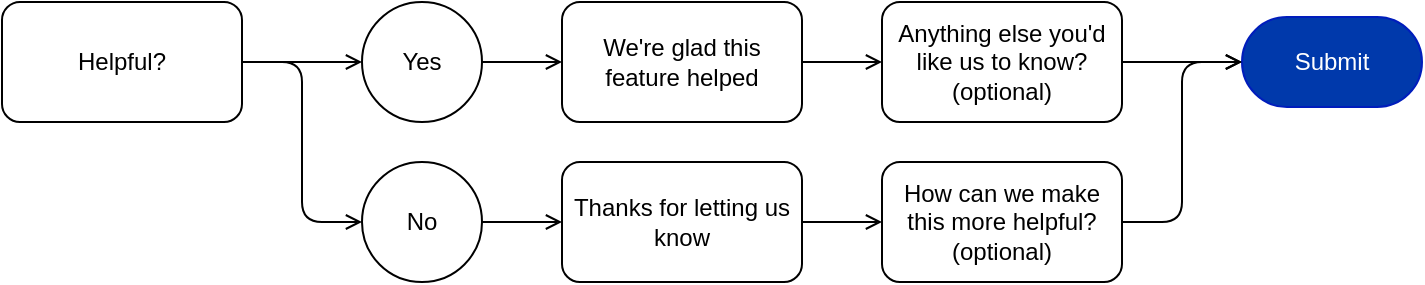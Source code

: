 <mxfile version="15.7.3" type="device" pages="5"><diagram id="25-rIEoUJ2eXwXw4ptFD" name="micro-feedback"><mxGraphModel dx="1106" dy="835" grid="1" gridSize="10" guides="1" tooltips="1" connect="1" arrows="1" fold="1" page="1" pageScale="1" pageWidth="1100" pageHeight="850" math="0" shadow="0"><root><mxCell id="0"/><mxCell id="1" parent="0"/><mxCell id="WEmb8Ojq4ZF23WCPlk7U-3" value="" style="edgeStyle=orthogonalEdgeStyle;rounded=1;orthogonalLoop=1;jettySize=auto;html=1;strokeWidth=1;endArrow=open;endFill=0;fontFamily=Helvetica;fontStyle=0;fontSize=12;" parent="1" source="WEmb8Ojq4ZF23WCPlk7U-1" target="WEmb8Ojq4ZF23WCPlk7U-2" edge="1"><mxGeometry relative="1" as="geometry"/></mxCell><mxCell id="WEmb8Ojq4ZF23WCPlk7U-6" style="edgeStyle=orthogonalEdgeStyle;rounded=1;orthogonalLoop=1;jettySize=auto;html=1;entryX=0;entryY=0.5;entryDx=0;entryDy=0;strokeWidth=1;endArrow=open;endFill=0;fontFamily=Helvetica;fontStyle=0;fontSize=12;" parent="1" source="WEmb8Ojq4ZF23WCPlk7U-1" target="WEmb8Ojq4ZF23WCPlk7U-5" edge="1"><mxGeometry relative="1" as="geometry"/></mxCell><mxCell id="WEmb8Ojq4ZF23WCPlk7U-1" value="Helpful?" style="rounded=1;whiteSpace=wrap;html=1;strokeWidth=1;fontFamily=Helvetica;fontStyle=0;fontSize=12;" parent="1" vertex="1"><mxGeometry x="160" y="130" width="120" height="60" as="geometry"/></mxCell><mxCell id="WEmb8Ojq4ZF23WCPlk7U-8" value="" style="edgeStyle=orthogonalEdgeStyle;rounded=1;orthogonalLoop=1;jettySize=auto;html=1;endArrow=open;endFill=0;strokeWidth=1;fontFamily=Helvetica;fontStyle=0;fontSize=12;" parent="1" source="WEmb8Ojq4ZF23WCPlk7U-2" target="WEmb8Ojq4ZF23WCPlk7U-7" edge="1"><mxGeometry relative="1" as="geometry"/></mxCell><mxCell id="WEmb8Ojq4ZF23WCPlk7U-2" value="Yes" style="rounded=1;whiteSpace=wrap;html=1;strokeWidth=1;fontFamily=Helvetica;fontStyle=0;arcSize=50;fontSize=12;" parent="1" vertex="1"><mxGeometry x="340" y="130" width="60" height="60" as="geometry"/></mxCell><mxCell id="WEmb8Ojq4ZF23WCPlk7U-17" value="" style="edgeStyle=orthogonalEdgeStyle;rounded=1;orthogonalLoop=1;jettySize=auto;html=1;endArrow=open;endFill=0;strokeWidth=1;fontFamily=Helvetica;fontStyle=0;fontSize=12;" parent="1" source="WEmb8Ojq4ZF23WCPlk7U-5" target="WEmb8Ojq4ZF23WCPlk7U-15" edge="1"><mxGeometry relative="1" as="geometry"/></mxCell><mxCell id="WEmb8Ojq4ZF23WCPlk7U-5" value="No" style="rounded=1;whiteSpace=wrap;html=1;strokeWidth=1;fontFamily=Helvetica;fontStyle=0;arcSize=50;fontSize=12;" parent="1" vertex="1"><mxGeometry x="340" y="210" width="60" height="60" as="geometry"/></mxCell><mxCell id="WEmb8Ojq4ZF23WCPlk7U-10" value="" style="edgeStyle=orthogonalEdgeStyle;rounded=1;orthogonalLoop=1;jettySize=auto;html=1;endArrow=open;endFill=0;strokeWidth=1;fontFamily=Helvetica;fontStyle=0;fontSize=12;" parent="1" source="WEmb8Ojq4ZF23WCPlk7U-7" target="WEmb8Ojq4ZF23WCPlk7U-9" edge="1"><mxGeometry relative="1" as="geometry"/></mxCell><mxCell id="WEmb8Ojq4ZF23WCPlk7U-7" value="We're glad this feature helped" style="whiteSpace=wrap;html=1;rounded=1;strokeWidth=1;fontFamily=Helvetica;fontStyle=0;fontSize=12;" parent="1" vertex="1"><mxGeometry x="440" y="130" width="120" height="60" as="geometry"/></mxCell><mxCell id="WEmb8Ojq4ZF23WCPlk7U-14" value="" style="edgeStyle=orthogonalEdgeStyle;rounded=1;orthogonalLoop=1;jettySize=auto;html=1;endArrow=open;endFill=0;strokeWidth=1;fontFamily=Helvetica;fontStyle=0;fontSize=12;" parent="1" source="WEmb8Ojq4ZF23WCPlk7U-9" target="WEmb8Ojq4ZF23WCPlk7U-13" edge="1"><mxGeometry relative="1" as="geometry"/></mxCell><mxCell id="WEmb8Ojq4ZF23WCPlk7U-9" value="Anything else you'd like us to know? (optional)" style="whiteSpace=wrap;html=1;rounded=1;strokeWidth=1;fontFamily=Helvetica;fontStyle=0;fontSize=12;" parent="1" vertex="1"><mxGeometry x="600" y="130" width="120" height="60" as="geometry"/></mxCell><mxCell id="WEmb8Ojq4ZF23WCPlk7U-13" value="Submit" style="whiteSpace=wrap;html=1;rounded=1;strokeWidth=1;arcSize=50;fontFamily=Helvetica;fontStyle=0;fillColor=#0039AB;strokeColor=#001DBC;fontColor=#ffffff;fontSize=12;" parent="1" vertex="1"><mxGeometry x="780" y="137.5" width="90" height="45" as="geometry"/></mxCell><mxCell id="WEmb8Ojq4ZF23WCPlk7U-18" value="" style="edgeStyle=orthogonalEdgeStyle;rounded=1;orthogonalLoop=1;jettySize=auto;html=1;endArrow=open;endFill=0;strokeWidth=1;fontFamily=Helvetica;fontStyle=0;fontSize=12;" parent="1" source="WEmb8Ojq4ZF23WCPlk7U-15" target="WEmb8Ojq4ZF23WCPlk7U-16" edge="1"><mxGeometry relative="1" as="geometry"/></mxCell><mxCell id="WEmb8Ojq4ZF23WCPlk7U-15" value="Thanks for letting us know" style="whiteSpace=wrap;html=1;rounded=1;strokeWidth=1;fontFamily=Helvetica;fontStyle=0;fontSize=12;" parent="1" vertex="1"><mxGeometry x="440" y="210" width="120" height="60" as="geometry"/></mxCell><mxCell id="WEmb8Ojq4ZF23WCPlk7U-19" style="edgeStyle=orthogonalEdgeStyle;rounded=1;orthogonalLoop=1;jettySize=auto;html=1;entryX=0;entryY=0.5;entryDx=0;entryDy=0;endArrow=open;endFill=0;strokeWidth=1;fontFamily=Helvetica;fontStyle=0;fontSize=12;" parent="1" source="WEmb8Ojq4ZF23WCPlk7U-16" target="WEmb8Ojq4ZF23WCPlk7U-13" edge="1"><mxGeometry relative="1" as="geometry"/></mxCell><mxCell id="WEmb8Ojq4ZF23WCPlk7U-16" value="How can we make this more helpful? (optional)" style="whiteSpace=wrap;html=1;rounded=1;strokeWidth=1;fontFamily=Helvetica;fontStyle=0;fontSize=12;" parent="1" vertex="1"><mxGeometry x="600" y="210" width="120" height="60" as="geometry"/></mxCell></root></mxGraphModel></diagram><diagram id="h_GkoTCSDwk2wQ3AZh35" name="staticman"><mxGraphModel dx="1106" dy="807" grid="1" gridSize="10" guides="1" tooltips="1" connect="1" arrows="1" fold="1" page="1" pageScale="1" pageWidth="1169" pageHeight="827" math="0" shadow="0"><root><mxCell id="-4xOWWhKaSpkd3EiKxXF-0"/><mxCell id="-4xOWWhKaSpkd3EiKxXF-1" style="" parent="-4xOWWhKaSpkd3EiKxXF-0"/><mxCell id="o7jGHWUxMVhMcjSXabDs-4" value="Heroku" style="rounded=0;whiteSpace=wrap;html=1;labelBackgroundColor=none;verticalAlign=top;fontFamily=Helvetica;fontSize=14;fillColor=#ffcccc;strokeColor=none;fontStyle=0" parent="-4xOWWhKaSpkd3EiKxXF-1" vertex="1"><mxGeometry x="560" y="40" width="270" height="230" as="geometry"/></mxCell><mxCell id="o7jGHWUxMVhMcjSXabDs-3" value="Github" style="rounded=0;whiteSpace=wrap;html=1;labelBackgroundColor=none;verticalAlign=top;fontFamily=Helvetica;fontSize=14;fillColor=#cce5ff;strokeColor=none;fontStyle=0" parent="-4xOWWhKaSpkd3EiKxXF-1" vertex="1"><mxGeometry x="80" y="40" width="270" height="560" as="geometry"/></mxCell><mxCell id="o7jGHWUxMVhMcjSXabDs-15" value="elements" style="" parent="-4xOWWhKaSpkd3EiKxXF-0"/><mxCell id="o7jGHWUxMVhMcjSXabDs-14" value="Webhook URL&lt;br&gt;&lt;span style=&quot;text-align: left ; background-color: rgb(248 , 249 , 250)&quot;&gt;https://&lt;font color=&quot;#ff00ff&quot;&gt;myinstance&lt;/font&gt;.herokuapp.com&lt;br&gt;/v1/webhook&lt;/span&gt;" style="edgeStyle=orthogonalEdgeStyle;rounded=1;orthogonalLoop=1;jettySize=auto;html=1;exitX=1;exitY=0.25;exitDx=0;exitDy=0;entryX=0;entryY=0.25;entryDx=0;entryDy=0;fontFamily=Helvetica;fontSize=12;endArrow=openThin;endFill=0;fontStyle=0" parent="o7jGHWUxMVhMcjSXabDs-15" source="o7jGHWUxMVhMcjSXabDs-0" target="o7jGHWUxMVhMcjSXabDs-5" edge="1"><mxGeometry relative="1" as="geometry"/></mxCell><mxCell id="o7jGHWUxMVhMcjSXabDs-18" style="edgeStyle=orthogonalEdgeStyle;rounded=1;orthogonalLoop=1;jettySize=auto;html=1;entryX=0.5;entryY=0;entryDx=0;entryDy=0;fontFamily=Helvetica;fontSize=12;endArrow=openThin;endFill=0;fontStyle=0" parent="o7jGHWUxMVhMcjSXabDs-15" source="o7jGHWUxMVhMcjSXabDs-0" target="o7jGHWUxMVhMcjSXabDs-7" edge="1"><mxGeometry relative="1" as="geometry"/></mxCell><mxCell id="o7jGHWUxMVhMcjSXabDs-19" value="&lt;span&gt;Installs On&lt;/span&gt;" style="edgeLabel;html=1;align=center;verticalAlign=middle;resizable=0;points=[];fontSize=12;fontFamily=Helvetica;fontStyle=0" parent="o7jGHWUxMVhMcjSXabDs-18" vertex="1" connectable="0"><mxGeometry x="-0.2" y="1" relative="1" as="geometry"><mxPoint as="offset"/></mxGeometry></mxCell><mxCell id="o7jGHWUxMVhMcjSXabDs-0" value="GITHUB APP&lt;br style=&quot;font-size: 12px&quot;&gt;AliR Staticman App&lt;br&gt;Homepage URL: https://staticman.net/&lt;br style=&quot;font-size: 12px&quot;&gt;APP_ID:&amp;nbsp;&lt;span style=&quot;color: rgb(36 , 41 , 47) ; font-size: 12px ; background-color: rgb(255 , 255 , 255)&quot;&gt;122578&lt;br&gt;&lt;br&gt;&lt;/span&gt;&lt;span&gt;Permissions&lt;/span&gt;&lt;br&gt;&lt;span style=&quot;background-color: rgb(255 , 255 , 255)&quot;&gt;Contents = R+W&lt;/span&gt;&lt;br&gt;&lt;span style=&quot;background-color: rgb(255 , 255 , 255)&quot;&gt;Metadata = RO&lt;/span&gt;&lt;br&gt;&lt;span style=&quot;background-color: rgb(255 , 255 , 255)&quot;&gt;Pull Requests = R+W&lt;/span&gt;&lt;br&gt;&lt;span style=&quot;background-color: rgb(255 , 255 , 255)&quot;&gt;&lt;br&gt;Subscribe to PR events&lt;/span&gt;&lt;span style=&quot;color: rgb(36 , 41 , 47) ; font-size: 12px ; background-color: rgb(255 , 255 , 255)&quot;&gt;&lt;br&gt;&lt;/span&gt;" style="rounded=1;whiteSpace=wrap;html=1;fontFamily=Helvetica;fontSize=12;arcSize=8;fontStyle=0" parent="o7jGHWUxMVhMcjSXabDs-15" vertex="1"><mxGeometry x="100" y="90" width="230" height="190" as="geometry"/></mxCell><mxCell id="o7jGHWUxMVhMcjSXabDs-8" style="edgeStyle=orthogonalEdgeStyle;rounded=1;orthogonalLoop=1;jettySize=auto;html=1;entryX=1;entryY=0.75;entryDx=0;entryDy=0;endArrow=openThin;endFill=0;fontFamily=Helvetica;fontSize=12;exitX=0;exitY=0.75;exitDx=0;exitDy=0;fontStyle=0" parent="o7jGHWUxMVhMcjSXabDs-15" source="o7jGHWUxMVhMcjSXabDs-5" target="o7jGHWUxMVhMcjSXabDs-0" edge="1"><mxGeometry relative="1" as="geometry"/></mxCell><mxCell id="o7jGHWUxMVhMcjSXabDs-9" value="GITHUB_APP_ID&lt;br style=&quot;font-size: 12px&quot;&gt;GITHUB_PRIVATE_KEY" style="edgeLabel;html=1;align=center;verticalAlign=middle;resizable=0;points=[];fontFamily=Helvetica;fontSize=12;fontStyle=0" parent="o7jGHWUxMVhMcjSXabDs-8" vertex="1" connectable="0"><mxGeometry x="0.028" relative="1" as="geometry"><mxPoint as="offset"/></mxGeometry></mxCell><mxCell id="o7jGHWUxMVhMcjSXabDs-5" value="HEROKU APP INSTANCE&lt;br style=&quot;font-size: 12px&quot;&gt;name: &lt;span&gt;&lt;font color=&quot;#ff00ff&quot;&gt;myinstance&lt;br&gt;&lt;/font&gt;&lt;/span&gt;&lt;span style=&quot;background-color: rgb(255 , 255 , 255)&quot;&gt;&lt;br&gt;NODE_ENV=productiona&lt;br&gt;&lt;/span&gt;&lt;span&gt;RSA_PRIVATE_KEY=staticman_key&lt;/span&gt;" style="rounded=1;whiteSpace=wrap;html=1;fontFamily=Helvetica;fontSize=12;fontStyle=0;arcSize=7;" parent="o7jGHWUxMVhMcjSXabDs-15" vertex="1"><mxGeometry x="580" y="90" width="230" height="130" as="geometry"/></mxCell><mxCell id="o7jGHWUxMVhMcjSXabDs-7" value="GITHUB JEKYLL REPO&lt;br&gt;username: &lt;font color=&quot;#3333ff&quot;&gt;&lt;span&gt;ranaalisaeed&lt;/span&gt;&lt;/font&gt;&lt;br style=&quot;font-size: 12px&quot;&gt;repo: &lt;span&gt;&lt;font color=&quot;#3333ff&quot;&gt;ranaalisaeed.github.io&lt;/font&gt;&lt;/span&gt;&lt;br&gt;branch: &lt;span&gt;&lt;font color=&quot;#3333ff&quot;&gt;gh-pages&lt;/font&gt;&lt;br&gt;&lt;/span&gt;&lt;span&gt;&lt;br&gt;&lt;span&gt;_config.yml&lt;br&gt;&lt;/span&gt;staticman_url: https://&lt;/span&gt;&lt;font color=&quot;#ff00ff&quot;&gt;myinstance&lt;/font&gt;&lt;span&gt;.herokuapp.com /v2/entry &lt;br&gt;/&lt;/span&gt;&lt;font color=&quot;#3333ff&quot;&gt;ranaalisaeed &lt;br&gt;/ranaalisaeed.github.io &lt;br&gt;/gh-pages&amp;nbsp;&lt;/font&gt;&lt;span&gt;/comments&lt;/span&gt;&lt;span&gt;&lt;br&gt;&lt;/span&gt;" style="rounded=1;whiteSpace=wrap;html=1;fontFamily=Helvetica;fontSize=12;fontStyle=0;arcSize=7;" parent="o7jGHWUxMVhMcjSXabDs-15" vertex="1"><mxGeometry x="110" y="350" width="210" height="210" as="geometry"/></mxCell></root></mxGraphModel></diagram><diagram name="Ctt AWS" id="EOpjTr23SrP2PQXTdFHZ"><mxGraphModel dx="1843" dy="2219" grid="1" gridSize="10" guides="1" tooltips="1" connect="1" arrows="1" fold="1" page="1" pageScale="1" pageWidth="1169" pageHeight="827" math="0" shadow="0"><root><mxCell id="0TPNw7NKho0i5iHEW3PG-0"/><mxCell id="0TPNw7NKho0i5iHEW3PG-1" parent="0TPNw7NKho0i5iHEW3PG-0"/><mxCell id="5-4Z0qZIVmmy6ug-3An7-2" value="Amazon EC2" style="rounded=0;whiteSpace=wrap;html=1;fontFamily=Helvetica;verticalAlign=bottom;" parent="0TPNw7NKho0i5iHEW3PG-1" vertex="1"><mxGeometry x="950" y="-660" width="430" height="600" as="geometry"/></mxCell><mxCell id="0TPNw7NKho0i5iHEW3PG-2" value="Amazon VPC" style="rounded=0;whiteSpace=wrap;html=1;fontFamily=Avenir;verticalAlign=top;fontSource=https%3A%2F%2Ffonts.googleapis.com%2Fcss%3Ffamily%3DAvenir;fontStyle=1" parent="0TPNw7NKho0i5iHEW3PG-1" vertex="1"><mxGeometry x="470" y="-640" width="440" height="470" as="geometry"/></mxCell><object label="Fargate" note="AWS Fargate is a technology that you can use with Amazon ECS to run containers without having to manage servers or clusters of Amazon EC2 instances." id="0TPNw7NKho0i5iHEW3PG-3"><mxCell style="rounded=0;whiteSpace=wrap;html=1;fontFamily=Avenir;verticalAlign=top;fillColor=#f5f5f5;strokeColor=#666666;fontColor=#333333;fontSource=https%3A%2F%2Ffonts.googleapis.com%2Fcss%3Ffamily%3DAvenir;fontStyle=1" parent="0TPNw7NKho0i5iHEW3PG-1" vertex="1"><mxGeometry x="1419" y="-578" width="541" height="558" as="geometry"/></mxCell></object><mxCell id="0TPNw7NKho0i5iHEW3PG-5" value="Amazon ECS" style="rounded=0;whiteSpace=wrap;html=1;fontFamily=Avenir;verticalAlign=top;fontSource=https%3A%2F%2Ffonts.googleapis.com%2Fcss%3Ffamily%3DAvenir;fontStyle=1" parent="0TPNw7NKho0i5iHEW3PG-1" vertex="1"><mxGeometry x="1449" y="-528" width="491" height="488" as="geometry"/></mxCell><mxCell id="0TPNw7NKho0i5iHEW3PG-4" value="Amazon ECR" style="rounded=0;whiteSpace=wrap;html=1;fontFamily=Avenir;verticalAlign=top;fontSource=https%3A%2F%2Ffonts.googleapis.com%2Fcss%3Ffamily%3DAvenir;fontStyle=0;fontSize=12;" parent="0TPNw7NKho0i5iHEW3PG-1" vertex="1"><mxGeometry x="2000" y="-530" width="280" height="290" as="geometry"/></mxCell><mxCell id="gcOdCxxj3uSVO3qpJcxk-0" value="Route53" style="rounded=0;whiteSpace=wrap;html=1;fontFamily=Avenir;verticalAlign=top;fontSource=https%3A%2F%2Ffonts.googleapis.com%2Fcss%3Ffamily%3DAvenir;fontStyle=0;fontSize=12;" parent="0TPNw7NKho0i5iHEW3PG-1" vertex="1"><mxGeometry x="80" y="-640" width="350" height="280" as="geometry"/></mxCell><mxCell id="gcOdCxxj3uSVO3qpJcxk-1" value="AWS Certificate Authority" style="rounded=0;whiteSpace=wrap;html=1;fontFamily=Avenir;verticalAlign=top;fontSource=https%3A%2F%2Ffonts.googleapis.com%2Fcss%3Ffamily%3DAvenir;fontStyle=0;fontSize=12;" parent="0TPNw7NKho0i5iHEW3PG-1" vertex="1"><mxGeometry x="150" y="-330" width="190" height="210" as="geometry"/></mxCell><mxCell id="S58E-U3adPPyU96odsCz-3" value="Elements" parent="0TPNw7NKho0i5iHEW3PG-0"/><mxCell id="-fVVj1Tqbn9ubRTmGRBD-17" value="" style="shape=flexArrow;endArrow=classic;html=1;rounded=0;width=62.759;endSize=14.117;endWidth=31.034;align=left;fontFamily=Avenir;fontSource=https%3A%2F%2Ffonts.googleapis.com%2Fcss%3Ffamily%3DAvenir;fontStyle=0;fillColor=#fff2cc;strokeColor=#d6b656;labelBackgroundColor=none;fontSize=12;exitX=1;exitY=0.5;exitDx=0;exitDy=0;entryX=0;entryY=1;entryDx=0;entryDy=0;" edge="1" parent="S58E-U3adPPyU96odsCz-3" source="-fVVj1Tqbn9ubRTmGRBD-13" target="5-4Z0qZIVmmy6ug-3An7-0"><mxGeometry width="50" height="50" relative="1" as="geometry"><mxPoint x="1653" y="-438.34" as="sourcePoint"/><mxPoint x="2090" y="-439.8" as="targetPoint"/></mxGeometry></mxCell><mxCell id="-fVVj1Tqbn9ubRTmGRBD-18" value="Run Dockerized Container&lt;br style=&quot;font-size: 12px;&quot;&gt;Based on Tag :production&lt;br style=&quot;font-size: 12px;&quot;&gt;Container Port 3000" style="edgeLabel;html=1;align=center;verticalAlign=middle;resizable=0;points=[];labelPosition=center;verticalLabelPosition=middle;fontFamily=Avenir;fontSource=https%3A%2F%2Ffonts.googleapis.com%2Fcss%3Ffamily%3DAvenir;fontStyle=0;labelBackgroundColor=none;fontSize=12;" vertex="1" connectable="0" parent="-fVVj1Tqbn9ubRTmGRBD-17"><mxGeometry x="-0.232" y="2" relative="1" as="geometry"><mxPoint x="17" as="offset"/></mxGeometry></mxCell><mxCell id="-fVVj1Tqbn9ubRTmGRBD-15" value="" style="shape=flexArrow;endArrow=classic;html=1;rounded=0;width=67;endSize=15.49;endWidth=29;align=left;fontFamily=Avenir;fontSource=https%3A%2F%2Ffonts.googleapis.com%2Fcss%3Ffamily%3DAvenir;fontStyle=0;fillColor=#fff2cc;strokeColor=#d6b656;labelBackgroundColor=none;fontSize=12;exitX=1;exitY=0.75;exitDx=0;exitDy=0;entryX=0.75;entryY=1;entryDx=0;entryDy=0;" edge="1" parent="S58E-U3adPPyU96odsCz-3" source="-fVVj1Tqbn9ubRTmGRBD-9" target="-fVVj1Tqbn9ubRTmGRBD-13"><mxGeometry width="50" height="50" relative="1" as="geometry"><mxPoint x="1604" y="-260.02" as="sourcePoint"/><mxPoint x="1604" y="-408" as="targetPoint"/></mxGeometry></mxCell><mxCell id="-fVVj1Tqbn9ubRTmGRBD-16" value="Run TASK 2 on&lt;br style=&quot;font-size: 12px&quot;&gt;TARGET GROUP 2, &lt;br style=&quot;font-size: 12px&quot;&gt;within VPC,&lt;br style=&quot;font-size: 12px&quot;&gt;SECURITY_GROUP" style="edgeLabel;html=1;align=center;verticalAlign=middle;resizable=0;points=[];labelPosition=center;verticalLabelPosition=middle;fontFamily=Avenir;fontSource=https%3A%2F%2Ffonts.googleapis.com%2Fcss%3Ffamily%3DAvenir;fontStyle=0;labelBackgroundColor=none;fontSize=12;" vertex="1" connectable="0" parent="-fVVj1Tqbn9ubRTmGRBD-15"><mxGeometry x="-0.232" y="2" relative="1" as="geometry"><mxPoint x="47" y="-1" as="offset"/></mxGeometry></mxCell><mxCell id="-fVVj1Tqbn9ubRTmGRBD-8" value="enableDnsHostnames&lt;br&gt;enableDnsSupport&lt;br&gt;&lt;br&gt;&lt;div&gt;Auto-assign public IPv4 address for each subnet&lt;/div&gt;" style="rounded=0;whiteSpace=wrap;html=1;labelBackgroundColor=none;fontFamily=Avenir;fontSource=https%3A%2F%2Ffonts.googleapis.com%2Fcss%3Ffamily%3DAvenir;align=center;verticalAlign=middle;fillColor=#fff2cc;strokeColor=#d6b656;fontStyle=0;fontSize=12;" vertex="1" parent="S58E-U3adPPyU96odsCz-3"><mxGeometry x="680" y="-320" width="200" height="100" as="geometry"/></mxCell><mxCell id="-fVVj1Tqbn9ubRTmGRBD-6" value="" style="shape=flexArrow;endArrow=classic;html=1;rounded=0;width=154;endSize=20;endWidth=42;align=left;fontFamily=Avenir;fontSource=https%3A%2F%2Ffonts.googleapis.com%2Fcss%3Ffamily%3DAvenir;fontStyle=0;fillColor=#fff2cc;strokeColor=#d6b656;labelBackgroundColor=none;fontSize=12;" edge="1" parent="S58E-U3adPPyU96odsCz-3" target="gcOdCxxj3uSVO3qpJcxk-8"><mxGeometry width="50" height="50" relative="1" as="geometry"><mxPoint x="1170" y="-780" as="sourcePoint"/><mxPoint x="1020" y="-550.71" as="targetPoint"/></mxGeometry></mxCell><mxCell id="-fVVj1Tqbn9ubRTmGRBD-7" value="All incoming traffic" style="edgeLabel;html=1;align=center;verticalAlign=middle;resizable=0;points=[];labelPosition=center;verticalLabelPosition=middle;fontFamily=Avenir;fontSource=https%3A%2F%2Ffonts.googleapis.com%2Fcss%3Ffamily%3DAvenir;fontStyle=0;labelBackgroundColor=none;fontSize=12;" vertex="1" connectable="0" parent="-fVVj1Tqbn9ubRTmGRBD-6"><mxGeometry x="-0.232" y="2" relative="1" as="geometry"><mxPoint x="-2" as="offset"/></mxGeometry></mxCell><mxCell id="-fVVj1Tqbn9ubRTmGRBD-4" style="edgeStyle=orthogonalEdgeStyle;rounded=0;orthogonalLoop=1;jettySize=auto;html=1;exitX=0;exitY=0.75;exitDx=0;exitDy=0;fontFamily=Avenir;fontSource=https%3A%2F%2Ffonts.googleapis.com%2Fcss%3Ffamily%3DAvenir;fontSize=12;" edge="1" parent="S58E-U3adPPyU96odsCz-3" source="0TPNw7NKho0i5iHEW3PG-7" target="-fVVj1Tqbn9ubRTmGRBD-2"><mxGeometry relative="1" as="geometry"/></mxCell><object label="VPC&lt;br style=&quot;font-size: 12px;&quot;&gt;ctt-vpc-01" note="When you create a VPC, you must specify a range of IPv4 addresses for the VPC in the form of a Classless Inter-Domain Routing (CIDR) block; for example, 10.0.0.0/16. This is the primary CIDR block for your VPC. " id="0TPNw7NKho0i5iHEW3PG-7"><mxCell style="rounded=1;whiteSpace=wrap;html=1;fontFamily=Avenir;verticalAlign=top;fillColor=#f5f5f5;strokeColor=#666666;fontColor=#333333;arcSize=4;fontSource=https%3A%2F%2Ffonts.googleapis.com%2Fcss%3Ffamily%3DAvenir;fontStyle=0;fontSize=12;" parent="S58E-U3adPPyU96odsCz-3" vertex="1"><mxGeometry x="694" y="-580" width="170" height="270" as="geometry"/></mxCell></object><mxCell id="-fVVj1Tqbn9ubRTmGRBD-0" value="" style="shape=flexArrow;endArrow=classic;html=1;rounded=0;width=92;endSize=14.33;endWidth=42;align=left;fontFamily=Avenir;fontSource=https%3A%2F%2Ffonts.googleapis.com%2Fcss%3Ffamily%3DAvenir;fontStyle=0;fillColor=#fff2cc;strokeColor=#d6b656;labelBackgroundColor=none;fontSize=12;exitX=0.5;exitY=1;exitDx=0;exitDy=0;" edge="1" parent="S58E-U3adPPyU96odsCz-3" source="-fVVj1Tqbn9ubRTmGRBD-2" target="5-4Z0qZIVmmy6ug-3An7-1"><mxGeometry width="50" height="50" relative="1" as="geometry"><mxPoint x="620" y="-466" as="sourcePoint"/><mxPoint x="710" y="-466" as="targetPoint"/></mxGeometry></mxCell><mxCell id="-fVVj1Tqbn9ubRTmGRBD-3" value="0.0.0.0/0&lt;br&gt;Target IGW" style="edgeLabel;html=1;align=center;verticalAlign=middle;resizable=0;points=[];fontSize=12;fontFamily=Avenir;labelBackgroundColor=none;" vertex="1" connectable="0" parent="-fVVj1Tqbn9ubRTmGRBD-0"><mxGeometry x="0.184" y="-3" relative="1" as="geometry"><mxPoint as="offset"/></mxGeometry></mxCell><mxCell id="0TPNw7NKho0i5iHEW3PG-13" value="Cluster 1" style="rounded=1;whiteSpace=wrap;html=1;fontFamily=Avenir;verticalAlign=bottom;arcSize=8;fontSource=https%3A%2F%2Ffonts.googleapis.com%2Fcss%3Ffamily%3DAvenir;fontStyle=0;fontSize=12;" parent="S58E-U3adPPyU96odsCz-3" vertex="1"><mxGeometry x="1488" y="-313" width="212" height="113" as="geometry"/></mxCell><mxCell id="S58E-U3adPPyU96odsCz-19" value="" style="shape=flexArrow;endArrow=classic;html=1;rounded=0;width=143.448;endSize=14.193;endWidth=46.897;align=left;fontFamily=Avenir;fontSource=https%3A%2F%2Ffonts.googleapis.com%2Fcss%3Ffamily%3DAvenir;fontStyle=0;fillColor=#fff2cc;strokeColor=#d6b656;labelBackgroundColor=none;entryX=0.5;entryY=1;entryDx=0;entryDy=0;exitX=0.5;exitY=0.233;exitDx=0;exitDy=0;exitPerimeter=0;fontSize=12;" parent="S58E-U3adPPyU96odsCz-3" source="0TPNw7NKho0i5iHEW3PG-14" target="0TPNw7NKho0i5iHEW3PG-6" edge="1"><mxGeometry width="50" height="50" relative="1" as="geometry"><mxPoint x="1593.66" y="-330" as="sourcePoint"/><mxPoint x="1593.66" y="-410" as="targetPoint"/></mxGeometry></mxCell><mxCell id="S58E-U3adPPyU96odsCz-20" value="Run TASK_1 on&lt;br style=&quot;font-size: 12px;&quot;&gt;TARGET_GROUP_1, &lt;br style=&quot;font-size: 12px;&quot;&gt;within VPC,&lt;br style=&quot;font-size: 12px;&quot;&gt;SECURITY_GROUP" style="edgeLabel;html=1;align=center;verticalAlign=middle;resizable=0;points=[];labelPosition=center;verticalLabelPosition=middle;fontFamily=Avenir;fontSource=https%3A%2F%2Ffonts.googleapis.com%2Fcss%3Ffamily%3DAvenir;fontStyle=0;labelBackgroundColor=none;fontSize=12;" parent="S58E-U3adPPyU96odsCz-19" vertex="1" connectable="0"><mxGeometry x="-0.232" y="2" relative="1" as="geometry"><mxPoint x="2" y="-23" as="offset"/></mxGeometry></mxCell><object label="Subnet&lt;br style=&quot;font-size: 12px;&quot;&gt;ctt-subnet-01" note="A range of IP addresses in your VPC. After you create a VPC, you can add one or more subnets in each Availability Zone. A subnet is a range of IP addresses in your VPC. You can launch AWS resources, such as EC2 instances, into a specific subnet. When you create a subnet, you specify the IPv4 CIDR block for the subnet, which is a subset of the VPC CIDR block. Each subnet must reside entirely within one Availability Zone and cannot span zones. By launching instances in separate Availability Zones, you can protect your applications from the failure of a single zone." id="0TPNw7NKho0i5iHEW3PG-8"><mxCell style="rounded=1;whiteSpace=wrap;html=1;fontFamily=Avenir;verticalAlign=middle;fillColor=#f5f5f5;strokeColor=#666666;fontColor=#333333;fontSource=https%3A%2F%2Ffonts.googleapis.com%2Fcss%3Ffamily%3DAvenir;fontStyle=0;fontSize=12;" parent="S58E-U3adPPyU96odsCz-3" vertex="1"><mxGeometry x="719" y="-530" width="120" height="60" as="geometry"/></mxCell></object><mxCell id="5-4Z0qZIVmmy6ug-3An7-3" value="" style="edgeStyle=orthogonalEdgeStyle;rounded=0;orthogonalLoop=1;jettySize=auto;html=1;endArrow=classic;endFill=1;fontFamily=Avenir;fontSource=https%3A%2F%2Ffonts.googleapis.com%2Fcss%3Ffamily%3DAvenir;fontStyle=0;exitX=0.25;exitY=1;exitDx=0;exitDy=0;entryX=0;entryY=0.5;entryDx=0;entryDy=0;fontSize=12;" parent="S58E-U3adPPyU96odsCz-3" source="0TPNw7NKho0i5iHEW3PG-11" target="0TPNw7NKho0i5iHEW3PG-10" edge="1"><mxGeometry relative="1" as="geometry"/></mxCell><object label="App Load Balancer&lt;br style=&quot;font-size: 12px;&quot;&gt;ctt-load-balancer" note="If your service uses an Application Load Balancer and requires access to multiple load balanced ports, such as port 80 and port 443 for an HTTP/HTTPS service, you can configure two listeners. One listener is responsible for HTTPS that forwards the request to the service, and another listener that is responsible for redirecting HTTP requests to the appropriate HTTPS port. " id="0TPNw7NKho0i5iHEW3PG-11"><mxCell style="rounded=1;whiteSpace=wrap;html=1;fontFamily=Avenir;verticalAlign=middle;fillColor=#f5f5f5;strokeColor=#666666;fontColor=#333333;fontSource=https%3A%2F%2Ffonts.googleapis.com%2Fcss%3Ffamily%3DAvenir;fontStyle=0;fontSize=12;" parent="S58E-U3adPPyU96odsCz-3" vertex="1"><mxGeometry x="1140" y="-360" width="120" height="60" as="geometry"/></mxCell></object><object label="Service 1" note="Each service can serve traffic from multiple load balancers and expose multiple load balanced ports by specifying multiple target groups." id="0TPNw7NKho0i5iHEW3PG-14"><mxCell style="rounded=1;whiteSpace=wrap;html=1;fontFamily=Avenir;verticalAlign=middle;fillColor=#f5f5f5;strokeColor=#666666;fontColor=#333333;fontSource=https%3A%2F%2Ffonts.googleapis.com%2Fcss%3Ffamily%3DAvenir;fontStyle=0;fontSize=12;" parent="S58E-U3adPPyU96odsCz-3" vertex="1"><mxGeometry x="1508" y="-284" width="172" height="60" as="geometry"/></mxCell></object><object label="Subnet&lt;br style=&quot;font-size: 12px;&quot;&gt;ctt-subnet-02" note="A range of IP addresses in your VPC. After you create a VPC, you can add one or more subnets in each Availability Zone. A subnet is a range of IP addresses in your VPC. You can launch AWS resources, such as EC2 instances, into a specific subnet. When you create a subnet, you specify the IPv4 CIDR block for the subnet, which is a subset of the VPC CIDR block. Each subnet must reside entirely within one Availability Zone and cannot span zones. By launching instances in separate Availability Zones, you can protect your applications from the failure of a single zone." id="0TPNw7NKho0i5iHEW3PG-15"><mxCell style="rounded=1;whiteSpace=wrap;html=1;fontFamily=Avenir;verticalAlign=middle;fillColor=#f5f5f5;strokeColor=#666666;fontColor=#333333;fontSource=https%3A%2F%2Ffonts.googleapis.com%2Fcss%3Ffamily%3DAvenir;fontStyle=0;fontSize=12;" parent="S58E-U3adPPyU96odsCz-3" vertex="1"><mxGeometry x="719" y="-460" width="120" height="60" as="geometry"/></mxCell></object><object label="Subnet&lt;br style=&quot;font-size: 12px;&quot;&gt;ctt-subnet-03" note="A range of IP addresses in your VPC. After you create a VPC, you can add one or more subnets in each Availability Zone. A subnet is a range of IP addresses in your VPC. You can launch AWS resources, such as EC2 instances, into a specific subnet. When you create a subnet, you specify the IPv4 CIDR block for the subnet, which is a subset of the VPC CIDR block. Each subnet must reside entirely within one Availability Zone and cannot span zones. By launching instances in separate Availability Zones, you can protect your applications from the failure of a single zone." id="0TPNw7NKho0i5iHEW3PG-16"><mxCell style="rounded=1;whiteSpace=wrap;html=1;fontFamily=Avenir;verticalAlign=middle;fillColor=#f5f5f5;strokeColor=#666666;fontColor=#333333;fontSource=https%3A%2F%2Ffonts.googleapis.com%2Fcss%3Ffamily%3DAvenir;fontStyle=0;fontSize=12;" parent="S58E-U3adPPyU96odsCz-3" vertex="1"><mxGeometry x="719" y="-390" width="120" height="60" as="geometry"/></mxCell></object><mxCell id="gcOdCxxj3uSVO3qpJcxk-2" value="Domain&lt;br style=&quot;font-size: 12px;&quot;&gt;mytimetable.cloud" style="rounded=1;whiteSpace=wrap;html=1;arcSize=6;verticalAlign=top;fontFamily=Avenir;fontSource=https%3A%2F%2Ffonts.googleapis.com%2Fcss%3Ffamily%3DAvenir;fontStyle=0;fontSize=12;" parent="S58E-U3adPPyU96odsCz-3" vertex="1"><mxGeometry x="140" y="-600" width="230" height="210" as="geometry"/></mxCell><mxCell id="gcOdCxxj3uSVO3qpJcxk-3" value="Sub-domain&lt;br style=&quot;font-size: 12px;&quot;&gt;www.mytimetable.cloud" style="rounded=1;whiteSpace=wrap;html=1;verticalAlign=middle;fontFamily=Avenir;fontSource=https%3A%2F%2Ffonts.googleapis.com%2Fcss%3Ffamily%3DAvenir;fontStyle=0;fontSize=12;" parent="S58E-U3adPPyU96odsCz-3" vertex="1"><mxGeometry x="170" y="-550" width="170" height="60" as="geometry"/></mxCell><mxCell id="gcOdCxxj3uSVO3qpJcxk-5" value="Sub-domain&lt;br style=&quot;font-size: 12px;&quot;&gt;staging.mytimetable.cloud" style="rounded=1;whiteSpace=wrap;html=1;verticalAlign=middle;fontFamily=Avenir;fontSource=https%3A%2F%2Ffonts.googleapis.com%2Fcss%3Ffamily%3DAvenir;fontStyle=0;fontSize=12;" parent="S58E-U3adPPyU96odsCz-3" vertex="1"><mxGeometry x="170" y="-480" width="170" height="60" as="geometry"/></mxCell><mxCell id="gcOdCxxj3uSVO3qpJcxk-6" value="mytimetable.cloud" style="rounded=1;whiteSpace=wrap;html=1;verticalAlign=middle;fontFamily=Avenir;fontSource=https%3A%2F%2Ffonts.googleapis.com%2Fcss%3Ffamily%3DAvenir;fontStyle=0;fontSize=12;" parent="S58E-U3adPPyU96odsCz-3" vertex="1"><mxGeometry x="185" y="-290" width="120" height="60" as="geometry"/></mxCell><mxCell id="gcOdCxxj3uSVO3qpJcxk-7" value="*.mytimetable.cloud" style="rounded=1;whiteSpace=wrap;html=1;verticalAlign=middle;fontFamily=Avenir;fontSource=https%3A%2F%2Ffonts.googleapis.com%2Fcss%3Ffamily%3DAvenir;fontStyle=0;fontSize=12;" parent="S58E-U3adPPyU96odsCz-3" vertex="1"><mxGeometry x="185" y="-220" width="120" height="60" as="geometry"/></mxCell><mxCell id="5-4Z0qZIVmmy6ug-3An7-0" value="Repository" style="rounded=1;whiteSpace=wrap;html=1;verticalAlign=middle;fontFamily=Avenir;fontSource=https%3A%2F%2Ffonts.googleapis.com%2Fcss%3Ffamily%3DAvenir;fontStyle=0;fontSize=12;" parent="S58E-U3adPPyU96odsCz-3" vertex="1"><mxGeometry x="2080" y="-480" width="120" height="60" as="geometry"/></mxCell><mxCell id="-fVVj1Tqbn9ubRTmGRBD-5" value="Attached" style="edgeStyle=orthogonalEdgeStyle;rounded=0;orthogonalLoop=1;jettySize=auto;html=1;exitX=1;exitY=0.5;exitDx=0;exitDy=0;entryX=0;entryY=0.25;entryDx=0;entryDy=0;fontFamily=Avenir;fontSource=https%3A%2F%2Ffonts.googleapis.com%2Fcss%3Ffamily%3DAvenir;fontSize=12;" edge="1" parent="S58E-U3adPPyU96odsCz-3" source="5-4Z0qZIVmmy6ug-3An7-1" target="0TPNw7NKho0i5iHEW3PG-7"><mxGeometry relative="1" as="geometry"/></mxCell><mxCell id="5-4Z0qZIVmmy6ug-3An7-1" value="Internet Gateway&lt;br&gt;Enables internet access" style="rounded=1;whiteSpace=wrap;html=1;verticalAlign=middle;fontFamily=Avenir;fontSource=https%3A%2F%2Ffonts.googleapis.com%2Fcss%3Ffamily%3DAvenir;fontStyle=0;fontSize=12;" parent="S58E-U3adPPyU96odsCz-3" vertex="1"><mxGeometry x="500" y="-590" width="120" height="60" as="geometry"/></mxCell><mxCell id="S58E-U3adPPyU96odsCz-13" value="" style="shape=flexArrow;endArrow=classic;html=1;rounded=0;entryX=0.5;entryY=0;entryDx=0;entryDy=0;width=303;endSize=13.33;endWidth=0;align=left;fontFamily=Avenir;fontSource=https%3A%2F%2Ffonts.googleapis.com%2Fcss%3Ffamily%3DAvenir;fontStyle=0;fillColor=#fff2cc;strokeColor=#d6b656;labelBackgroundColor=none;fontSize=12;" parent="S58E-U3adPPyU96odsCz-3" target="0TPNw7NKho0i5iHEW3PG-11" edge="1"><mxGeometry width="50" height="50" relative="1" as="geometry"><mxPoint x="1200" y="-480" as="sourcePoint"/><mxPoint x="1010" y="-350" as="targetPoint"/></mxGeometry></mxCell><mxCell id="S58E-U3adPPyU96odsCz-14" value="&lt;div style=&quot;font-size: 12px;&quot;&gt;Listen HTTP:80 --&amp;gt; Redirect HTTPS:443&lt;/div&gt;&lt;div style=&quot;font-size: 12px;&quot;&gt;Listen HTTPS:443 --&amp;gt; match HOST&lt;/div&gt;&lt;div style=&quot;font-size: 12px;&quot;&gt;IF www.mysite.com --&amp;gt; Fwd to Target Group 1&lt;/div&gt;&lt;div style=&quot;font-size: 12px;&quot;&gt;IF dev.mysite.com --&amp;gt; Fwd to Target Group 2&lt;/div&gt;" style="edgeLabel;html=1;align=center;verticalAlign=middle;resizable=0;points=[];labelPosition=center;verticalLabelPosition=middle;fontFamily=Avenir;fontSource=https%3A%2F%2Ffonts.googleapis.com%2Fcss%3Ffamily%3DAvenir;fontStyle=0;labelBackgroundColor=none;fontSize=12;" parent="S58E-U3adPPyU96odsCz-13" vertex="1" connectable="0"><mxGeometry x="-0.232" y="2" relative="1" as="geometry"><mxPoint x="-1" y="2" as="offset"/></mxGeometry></mxCell><mxCell id="S58E-U3adPPyU96odsCz-17" value="" style="shape=flexArrow;endArrow=classic;html=1;rounded=0;width=92;endSize=14.37;endWidth=22;align=left;fontFamily=Avenir;fontSource=https%3A%2F%2Ffonts.googleapis.com%2Fcss%3Ffamily%3DAvenir;fontStyle=0;fillColor=#fff2cc;strokeColor=#d6b656;labelBackgroundColor=none;fontSize=12;" parent="S58E-U3adPPyU96odsCz-3" edge="1"><mxGeometry width="50" height="50" relative="1" as="geometry"><mxPoint x="1350" y="-250.29" as="sourcePoint"/><mxPoint x="1520" y="-250" as="targetPoint"/></mxGeometry></mxCell><mxCell id="S58E-U3adPPyU96odsCz-18" value="Find target&lt;br style=&quot;font-size: 12px;&quot;&gt;Type:IP (IPv4)&lt;br style=&quot;font-size: 12px;&quot;&gt;Protocol:HTTP:3000&lt;br style=&quot;font-size: 12px;&quot;&gt;Within: VPC" style="edgeLabel;html=1;align=center;verticalAlign=middle;resizable=0;points=[];labelPosition=center;verticalLabelPosition=middle;fontFamily=Avenir;fontSource=https%3A%2F%2Ffonts.googleapis.com%2Fcss%3Ffamily%3DAvenir;fontStyle=0;labelBackgroundColor=none;fontSize=12;" parent="S58E-U3adPPyU96odsCz-17" vertex="1" connectable="0"><mxGeometry x="-0.232" y="2" relative="1" as="geometry"><mxPoint x="17" as="offset"/></mxGeometry></mxCell><mxCell id="S58E-U3adPPyU96odsCz-16" value="" style="edgeStyle=orthogonalEdgeStyle;rounded=0;orthogonalLoop=1;jettySize=auto;html=1;endArrow=classic;endFill=1;fontFamily=Avenir;fontSource=https%3A%2F%2Ffonts.googleapis.com%2Fcss%3Ffamily%3DAvenir;fontStyle=0;exitX=0.25;exitY=1;exitDx=0;exitDy=0;entryX=0;entryY=0.5;entryDx=0;entryDy=0;fontSize=12;" parent="S58E-U3adPPyU96odsCz-3" source="0TPNw7NKho0i5iHEW3PG-11" target="S58E-U3adPPyU96odsCz-15" edge="1"><mxGeometry relative="1" as="geometry"><mxPoint x="1230" y="-330" as="sourcePoint"/><mxPoint x="1250" y="-150" as="targetPoint"/></mxGeometry></mxCell><mxCell id="S58E-U3adPPyU96odsCz-22" value="" style="shape=flexArrow;endArrow=classic;html=1;rounded=0;width=62.759;endSize=14.117;endWidth=31.034;align=left;fontFamily=Avenir;fontSource=https%3A%2F%2Ffonts.googleapis.com%2Fcss%3Ffamily%3DAvenir;fontStyle=0;fillColor=#fff2cc;strokeColor=#d6b656;labelBackgroundColor=none;fontSize=12;" parent="S58E-U3adPPyU96odsCz-3" edge="1" target="5-4Z0qZIVmmy6ug-3An7-0"><mxGeometry width="50" height="50" relative="1" as="geometry"><mxPoint x="1643" y="-448.34" as="sourcePoint"/><mxPoint x="1884" y="-448" as="targetPoint"/></mxGeometry></mxCell><mxCell id="S58E-U3adPPyU96odsCz-23" value="Run Dockerized Container&lt;br style=&quot;font-size: 12px;&quot;&gt;Based on Tag :production&lt;br style=&quot;font-size: 12px;&quot;&gt;Container Port 3000" style="edgeLabel;html=1;align=center;verticalAlign=middle;resizable=0;points=[];labelPosition=center;verticalLabelPosition=middle;fontFamily=Avenir;fontSource=https%3A%2F%2Ffonts.googleapis.com%2Fcss%3Ffamily%3DAvenir;fontStyle=0;labelBackgroundColor=none;fontSize=12;" parent="S58E-U3adPPyU96odsCz-22" vertex="1" connectable="0"><mxGeometry x="-0.232" y="2" relative="1" as="geometry"><mxPoint x="17" as="offset"/></mxGeometry></mxCell><object label="Target Group 1" note="When you create a target group for your service, you must choose ip as the target type, not instance." id="0TPNw7NKho0i5iHEW3PG-10"><mxCell style="rounded=1;whiteSpace=wrap;html=1;fontFamily=Avenir;verticalAlign=middle;fillColor=#f5f5f5;strokeColor=#666666;fontColor=#333333;fontSource=https%3A%2F%2Ffonts.googleapis.com%2Fcss%3Ffamily%3DAvenir;fontStyle=0;fontSize=12;" parent="S58E-U3adPPyU96odsCz-3" vertex="1"><mxGeometry x="1240" y="-280" width="120" height="60" as="geometry"/></mxCell></object><object label="TASK 1" note="Services with tasks that use the Fargate launch type only support Application Load Balancers and Network Load Balancers. Classic Load Balancers are not supported. Also, when you create any target groups, you must choose ip as the target type, not instance. For more information, see Service load balancing." id="0TPNw7NKho0i5iHEW3PG-6"><mxCell style="rounded=1;whiteSpace=wrap;html=1;fontFamily=Avenir;verticalAlign=middle;fillColor=#f5f5f5;strokeColor=#666666;fontColor=#333333;fontSource=https%3A%2F%2Ffonts.googleapis.com%2Fcss%3Ffamily%3DAvenir;fontStyle=0;fontSize=12;" parent="S58E-U3adPPyU96odsCz-3" vertex="1"><mxGeometry x="1534" y="-478" width="120" height="60" as="geometry"/></mxCell></object><mxCell id="S58E-U3adPPyU96odsCz-24" value="Allow Incoming traffic on &lt;br style=&quot;font-size: 12px;&quot;&gt;HTTPS:443 (protocol TCP)&lt;br style=&quot;font-size: 12px;&quot;&gt;HTTP:80 (protocol TCP)&lt;br style=&quot;font-size: 12px;&quot;&gt;MYSQL:3306 (protocol TCP)&lt;br style=&quot;font-size: 12px;&quot;&gt;CustomTCP:3000 (protocol TCP)" style="rounded=0;whiteSpace=wrap;html=1;labelBackgroundColor=none;fontFamily=Avenir;fontSource=https%3A%2F%2Ffonts.googleapis.com%2Fcss%3Ffamily%3DAvenir;align=center;verticalAlign=middle;fillColor=#fff2cc;strokeColor=#d6b656;fontStyle=0;fontSize=12;" parent="S58E-U3adPPyU96odsCz-3" vertex="1"><mxGeometry x="1009" y="-570" width="320" height="100" as="geometry"/></mxCell><object label="SECURITY_GROUP&lt;br style=&quot;font-size: 12px;&quot;&gt;Firewall rules for each instance in VPC" note="By default, a VPC security group allows all outbound traffic." id="gcOdCxxj3uSVO3qpJcxk-8"><mxCell style="rounded=1;whiteSpace=wrap;html=1;verticalAlign=middle;fontFamily=Avenir;fontSource=https%3A%2F%2Ffonts.googleapis.com%2Fcss%3Ffamily%3DAvenir;fontStyle=0;fontSize=12;fillColor=#f5f5f5;fontColor=#333333;strokeColor=#666666;" parent="S58E-U3adPPyU96odsCz-3" vertex="1"><mxGeometry x="1000" y="-620" width="340" height="60" as="geometry"/></mxCell></object><mxCell id="-fVVj1Tqbn9ubRTmGRBD-2" value="Route Table" style="rounded=1;whiteSpace=wrap;html=1;verticalAlign=middle;fontFamily=Avenir;fontSource=https%3A%2F%2Ffonts.googleapis.com%2Fcss%3Ffamily%3DAvenir;fontStyle=0;fontSize=12;" vertex="1" parent="S58E-U3adPPyU96odsCz-3"><mxGeometry x="520" y="-390" width="120" height="60" as="geometry"/></mxCell><mxCell id="-fVVj1Tqbn9ubRTmGRBD-11" value="" style="shape=flexArrow;endArrow=classic;html=1;rounded=0;width=92;endSize=14.36;endWidth=18;align=left;fontFamily=Avenir;fontSource=https%3A%2F%2Ffonts.googleapis.com%2Fcss%3Ffamily%3DAvenir;fontStyle=0;fillColor=#fff2cc;strokeColor=#d6b656;labelBackgroundColor=none;fontSize=12;" edge="1" parent="S58E-U3adPPyU96odsCz-3"><mxGeometry width="50" height="50" relative="1" as="geometry"><mxPoint x="1350" y="-120.0" as="sourcePoint"/><mxPoint x="1520" y="-119.71" as="targetPoint"/></mxGeometry></mxCell><mxCell id="-fVVj1Tqbn9ubRTmGRBD-12" value="Find target&lt;br style=&quot;font-size: 12px;&quot;&gt;Type:IP (IPv4)&lt;br style=&quot;font-size: 12px;&quot;&gt;Protocol:HTTP:3000&lt;br style=&quot;font-size: 12px;&quot;&gt;Within: VPC" style="edgeLabel;html=1;align=center;verticalAlign=middle;resizable=0;points=[];labelPosition=center;verticalLabelPosition=middle;fontFamily=Avenir;fontSource=https%3A%2F%2Ffonts.googleapis.com%2Fcss%3Ffamily%3DAvenir;fontStyle=0;labelBackgroundColor=none;fontSize=12;" vertex="1" connectable="0" parent="-fVVj1Tqbn9ubRTmGRBD-11"><mxGeometry x="-0.232" y="2" relative="1" as="geometry"><mxPoint x="17" as="offset"/></mxGeometry></mxCell><mxCell id="-fVVj1Tqbn9ubRTmGRBD-9" value="Cluster 2" style="rounded=1;whiteSpace=wrap;html=1;fontFamily=Avenir;verticalAlign=bottom;arcSize=8;fontSource=https%3A%2F%2Ffonts.googleapis.com%2Fcss%3Ffamily%3DAvenir;fontStyle=0;fontSize=12;" vertex="1" parent="S58E-U3adPPyU96odsCz-3"><mxGeometry x="1490" y="-180" width="212" height="113" as="geometry"/></mxCell><object label="Target Group 2" note="When you create a target group for your service, you must choose ip as the target type, not instance." id="S58E-U3adPPyU96odsCz-15"><mxCell style="rounded=1;whiteSpace=wrap;html=1;fontFamily=Avenir;verticalAlign=middle;fillColor=#f5f5f5;strokeColor=#666666;fontColor=#333333;fontSource=https%3A%2F%2Ffonts.googleapis.com%2Fcss%3Ffamily%3DAvenir;fontStyle=0;fontSize=12;" parent="S58E-U3adPPyU96odsCz-3" vertex="1"><mxGeometry x="1240" y="-160" width="120" height="60" as="geometry"/></mxCell></object><object label="TASK 2" note="Services with tasks that use the Fargate launch type only support Application Load Balancers and Network Load Balancers. Classic Load Balancers are not supported. Also, when you create any target groups, you must choose ip as the target type, not instance. For more information, see Service load balancing." id="-fVVj1Tqbn9ubRTmGRBD-13"><mxCell style="rounded=1;whiteSpace=wrap;html=1;fontFamily=Avenir;verticalAlign=middle;fillColor=#f5f5f5;strokeColor=#666666;fontColor=#333333;fontSource=https%3A%2F%2Ffonts.googleapis.com%2Fcss%3Ffamily%3DAvenir;fontStyle=0;fontSize=12;" vertex="1" parent="S58E-U3adPPyU96odsCz-3"><mxGeometry x="1780" y="-370" width="120" height="60" as="geometry"/></mxCell></object><object label="Service 2" note="Each service can serve traffic from multiple load balancers and expose multiple load balanced ports by specifying multiple target groups." id="-fVVj1Tqbn9ubRTmGRBD-10"><mxCell style="rounded=1;whiteSpace=wrap;html=1;fontFamily=Avenir;verticalAlign=middle;fillColor=#f5f5f5;strokeColor=#666666;fontColor=#333333;fontSource=https%3A%2F%2Ffonts.googleapis.com%2Fcss%3Ffamily%3DAvenir;fontStyle=0;fontSize=12;" vertex="1" parent="S58E-U3adPPyU96odsCz-3"><mxGeometry x="1510" y="-151" width="172" height="60" as="geometry"/></mxCell></object></root></mxGraphModel></diagram><diagram name="Firethrive AWS" id="qxMbzoq29pDH01xK55G5"><mxGraphModel dx="1106" dy="1662" grid="1" gridSize="10" guides="1" tooltips="1" connect="1" arrows="1" fold="1" page="1" pageScale="1" pageWidth="1169" pageHeight="827" math="0" shadow="0"><root><mxCell id="VpvuwQJSxKtZOp8m6Jc--0"/><mxCell id="VpvuwQJSxKtZOp8m6Jc--1" parent="VpvuwQJSxKtZOp8m6Jc--0"/><mxCell id="VpvuwQJSxKtZOp8m6Jc--2" value="Amazon EC2" style="rounded=0;whiteSpace=wrap;html=1;fontFamily=Helvetica;verticalAlign=bottom;" vertex="1" parent="VpvuwQJSxKtZOp8m6Jc--1"><mxGeometry x="950" y="-660" width="430" height="600" as="geometry"/></mxCell><mxCell id="VpvuwQJSxKtZOp8m6Jc--3" value="Amazon VPC" style="rounded=0;whiteSpace=wrap;html=1;fontFamily=Avenir;verticalAlign=top;fontSource=https%3A%2F%2Ffonts.googleapis.com%2Fcss%3Ffamily%3DAvenir;fontStyle=1" vertex="1" parent="VpvuwQJSxKtZOp8m6Jc--1"><mxGeometry x="470" y="-640" width="440" height="470" as="geometry"/></mxCell><object label="Fargate" note="AWS Fargate is a technology that you can use with Amazon ECS to run containers without having to manage servers or clusters of Amazon EC2 instances." id="VpvuwQJSxKtZOp8m6Jc--4"><mxCell style="rounded=0;whiteSpace=wrap;html=1;fontFamily=Avenir;verticalAlign=top;fillColor=#f5f5f5;strokeColor=#666666;fontColor=#333333;fontSource=https%3A%2F%2Ffonts.googleapis.com%2Fcss%3Ffamily%3DAvenir;fontStyle=1" vertex="1" parent="VpvuwQJSxKtZOp8m6Jc--1"><mxGeometry x="1419" y="-578" width="541" height="558" as="geometry"/></mxCell></object><mxCell id="VpvuwQJSxKtZOp8m6Jc--5" value="Amazon ECS" style="rounded=0;whiteSpace=wrap;html=1;fontFamily=Avenir;verticalAlign=top;fontSource=https%3A%2F%2Ffonts.googleapis.com%2Fcss%3Ffamily%3DAvenir;fontStyle=1" vertex="1" parent="VpvuwQJSxKtZOp8m6Jc--1"><mxGeometry x="1449" y="-528" width="491" height="488" as="geometry"/></mxCell><mxCell id="VpvuwQJSxKtZOp8m6Jc--6" value="Amazon ECR" style="rounded=0;whiteSpace=wrap;html=1;fontFamily=Avenir;verticalAlign=top;fontSource=https%3A%2F%2Ffonts.googleapis.com%2Fcss%3Ffamily%3DAvenir;fontStyle=0;fontSize=12;" vertex="1" parent="VpvuwQJSxKtZOp8m6Jc--1"><mxGeometry x="2000" y="-530" width="280" height="290" as="geometry"/></mxCell><mxCell id="VpvuwQJSxKtZOp8m6Jc--7" value="Route53" style="rounded=0;whiteSpace=wrap;html=1;fontFamily=Avenir;verticalAlign=top;fontSource=https%3A%2F%2Ffonts.googleapis.com%2Fcss%3Ffamily%3DAvenir;fontStyle=0;fontSize=12;" vertex="1" parent="VpvuwQJSxKtZOp8m6Jc--1"><mxGeometry x="80" y="-640" width="350" height="280" as="geometry"/></mxCell><mxCell id="VpvuwQJSxKtZOp8m6Jc--8" value="AWS Certificate Authority" style="rounded=0;whiteSpace=wrap;html=1;fontFamily=Avenir;verticalAlign=top;fontSource=https%3A%2F%2Ffonts.googleapis.com%2Fcss%3Ffamily%3DAvenir;fontStyle=0;fontSize=12;" vertex="1" parent="VpvuwQJSxKtZOp8m6Jc--1"><mxGeometry x="150" y="-330" width="190" height="210" as="geometry"/></mxCell><mxCell id="VpvuwQJSxKtZOp8m6Jc--9" value="Elements" parent="VpvuwQJSxKtZOp8m6Jc--0"/><mxCell id="VpvuwQJSxKtZOp8m6Jc--12" value="" style="shape=flexArrow;endArrow=classic;html=1;rounded=0;width=67;endSize=15.49;endWidth=29;align=left;fontFamily=Avenir;fontSource=https%3A%2F%2Ffonts.googleapis.com%2Fcss%3Ffamily%3DAvenir;fontStyle=0;fillColor=#fff2cc;strokeColor=#d6b656;labelBackgroundColor=none;fontSize=12;exitX=1;exitY=0.75;exitDx=0;exitDy=0;entryX=0.75;entryY=1;entryDx=0;entryDy=0;" edge="1" parent="VpvuwQJSxKtZOp8m6Jc--9" source="VpvuwQJSxKtZOp8m6Jc--52" target="VpvuwQJSxKtZOp8m6Jc--54"><mxGeometry width="50" height="50" relative="1" as="geometry"><mxPoint x="1604" y="-260.02" as="sourcePoint"/><mxPoint x="1604" y="-408" as="targetPoint"/></mxGeometry></mxCell><mxCell id="VpvuwQJSxKtZOp8m6Jc--13" value="Run TASK 2 on&lt;br style=&quot;font-size: 12px&quot;&gt;TARGET GROUP 2, &lt;br style=&quot;font-size: 12px&quot;&gt;within VPC,&lt;br style=&quot;font-size: 12px&quot;&gt;SECURITY_GROUP" style="edgeLabel;html=1;align=center;verticalAlign=middle;resizable=0;points=[];labelPosition=center;verticalLabelPosition=middle;fontFamily=Avenir;fontSource=https%3A%2F%2Ffonts.googleapis.com%2Fcss%3Ffamily%3DAvenir;fontStyle=0;labelBackgroundColor=none;fontSize=12;" vertex="1" connectable="0" parent="VpvuwQJSxKtZOp8m6Jc--12"><mxGeometry x="-0.232" y="2" relative="1" as="geometry"><mxPoint x="47" y="-1" as="offset"/></mxGeometry></mxCell><mxCell id="VpvuwQJSxKtZOp8m6Jc--52" value="Cluster 2 - production" style="rounded=1;whiteSpace=wrap;html=1;fontFamily=Avenir;verticalAlign=bottom;arcSize=8;fontSource=https%3A%2F%2Ffonts.googleapis.com%2Fcss%3Ffamily%3DAvenir;fontStyle=0;fontSize=12;fillColor=none;strokeColor=#82b366;" vertex="1" parent="VpvuwQJSxKtZOp8m6Jc--9"><mxGeometry x="1490" y="-180" width="212" height="113" as="geometry"/></mxCell><object label="Service 2&lt;br&gt;firethrive-cms" note="Each service can serve traffic from multiple load balancers and expose multiple load balanced ports by specifying multiple target groups." id="VpvuwQJSxKtZOp8m6Jc--55"><mxCell style="rounded=1;whiteSpace=wrap;html=1;fontFamily=Avenir;verticalAlign=middle;fillColor=#d5e8d4;strokeColor=#82b366;fontSource=https%3A%2F%2Ffonts.googleapis.com%2Fcss%3Ffamily%3DAvenir;fontStyle=0;fontSize=12;" vertex="1" parent="VpvuwQJSxKtZOp8m6Jc--9"><mxGeometry x="1510" y="-151" width="172" height="60" as="geometry"/></mxCell></object><mxCell id="VpvuwQJSxKtZOp8m6Jc--10" value="" style="shape=flexArrow;endArrow=classic;html=1;rounded=0;width=62.759;endSize=14.117;endWidth=31.034;align=left;fontFamily=Avenir;fontSource=https%3A%2F%2Ffonts.googleapis.com%2Fcss%3Ffamily%3DAvenir;fontStyle=0;fillColor=#d5e8d4;strokeColor=#82b366;labelBackgroundColor=none;fontSize=12;exitX=1;exitY=0.5;exitDx=0;exitDy=0;entryX=0;entryY=1;entryDx=0;entryDy=0;" edge="1" parent="VpvuwQJSxKtZOp8m6Jc--9" source="VpvuwQJSxKtZOp8m6Jc--54" target="VpvuwQJSxKtZOp8m6Jc--35"><mxGeometry width="50" height="50" relative="1" as="geometry"><mxPoint x="1653" y="-438.34" as="sourcePoint"/><mxPoint x="2090" y="-439.8" as="targetPoint"/></mxGeometry></mxCell><mxCell id="VpvuwQJSxKtZOp8m6Jc--11" value="Run Dockerized Container&lt;br style=&quot;font-size: 12px&quot;&gt;Based on Tag :production&lt;br style=&quot;font-size: 12px&quot;&gt;Container Port 1337" style="edgeLabel;html=1;align=center;verticalAlign=middle;resizable=0;points=[];labelPosition=center;verticalLabelPosition=middle;fontFamily=Avenir;fontSource=https%3A%2F%2Ffonts.googleapis.com%2Fcss%3Ffamily%3DAvenir;fontStyle=0;labelBackgroundColor=none;fontSize=12;" vertex="1" connectable="0" parent="VpvuwQJSxKtZOp8m6Jc--10"><mxGeometry x="-0.232" y="2" relative="1" as="geometry"><mxPoint x="17" as="offset"/></mxGeometry></mxCell><mxCell id="VpvuwQJSxKtZOp8m6Jc--14" value="enableDnsHostnames&lt;br&gt;enableDnsSupport&lt;br&gt;&lt;br&gt;&lt;div&gt;Auto-assign public IPv4 address for each subnet&lt;/div&gt;" style="rounded=0;whiteSpace=wrap;html=1;labelBackgroundColor=none;fontFamily=Avenir;fontSource=https%3A%2F%2Ffonts.googleapis.com%2Fcss%3Ffamily%3DAvenir;align=center;verticalAlign=middle;fillColor=#fff2cc;strokeColor=#d6b656;fontStyle=0;fontSize=12;" vertex="1" parent="VpvuwQJSxKtZOp8m6Jc--9"><mxGeometry x="680" y="-320" width="200" height="100" as="geometry"/></mxCell><mxCell id="VpvuwQJSxKtZOp8m6Jc--15" value="" style="shape=flexArrow;endArrow=classic;html=1;rounded=0;width=154;endSize=20;endWidth=42;align=left;fontFamily=Avenir;fontSource=https%3A%2F%2Ffonts.googleapis.com%2Fcss%3Ffamily%3DAvenir;fontStyle=0;fillColor=#fff2cc;strokeColor=#d6b656;labelBackgroundColor=none;fontSize=12;" edge="1" parent="VpvuwQJSxKtZOp8m6Jc--9" target="VpvuwQJSxKtZOp8m6Jc--48"><mxGeometry width="50" height="50" relative="1" as="geometry"><mxPoint x="1170" y="-780" as="sourcePoint"/><mxPoint x="1020" y="-550.71" as="targetPoint"/></mxGeometry></mxCell><mxCell id="VpvuwQJSxKtZOp8m6Jc--16" value="All incoming traffic" style="edgeLabel;html=1;align=center;verticalAlign=middle;resizable=0;points=[];labelPosition=center;verticalLabelPosition=middle;fontFamily=Avenir;fontSource=https%3A%2F%2Ffonts.googleapis.com%2Fcss%3Ffamily%3DAvenir;fontStyle=0;labelBackgroundColor=none;fontSize=12;" vertex="1" connectable="0" parent="VpvuwQJSxKtZOp8m6Jc--15"><mxGeometry x="-0.232" y="2" relative="1" as="geometry"><mxPoint x="-2" as="offset"/></mxGeometry></mxCell><mxCell id="VpvuwQJSxKtZOp8m6Jc--17" style="edgeStyle=orthogonalEdgeStyle;rounded=0;orthogonalLoop=1;jettySize=auto;html=1;exitX=0;exitY=0.75;exitDx=0;exitDy=0;fontFamily=Avenir;fontSource=https%3A%2F%2Ffonts.googleapis.com%2Fcss%3Ffamily%3DAvenir;fontSize=12;" edge="1" parent="VpvuwQJSxKtZOp8m6Jc--9" source="VpvuwQJSxKtZOp8m6Jc--18" target="VpvuwQJSxKtZOp8m6Jc--49"><mxGeometry relative="1" as="geometry"/></mxCell><object label="VPC&lt;br style=&quot;font-size: 12px;&quot;&gt;ctt-vpc-01" note="When you create a VPC, you must specify a range of IPv4 addresses for the VPC in the form of a Classless Inter-Domain Routing (CIDR) block; for example, 10.0.0.0/16. This is the primary CIDR block for your VPC. " id="VpvuwQJSxKtZOp8m6Jc--18"><mxCell style="rounded=1;whiteSpace=wrap;html=1;fontFamily=Avenir;verticalAlign=top;fillColor=#f5f5f5;strokeColor=#666666;fontColor=#333333;arcSize=4;fontSource=https%3A%2F%2Ffonts.googleapis.com%2Fcss%3Ffamily%3DAvenir;fontStyle=0;fontSize=12;" vertex="1" parent="VpvuwQJSxKtZOp8m6Jc--9"><mxGeometry x="694" y="-580" width="170" height="270" as="geometry"/></mxCell></object><mxCell id="VpvuwQJSxKtZOp8m6Jc--19" value="" style="shape=flexArrow;endArrow=classic;html=1;rounded=0;width=92;endSize=14.33;endWidth=42;align=left;fontFamily=Avenir;fontSource=https%3A%2F%2Ffonts.googleapis.com%2Fcss%3Ffamily%3DAvenir;fontStyle=0;fillColor=#fff2cc;strokeColor=#d6b656;labelBackgroundColor=none;fontSize=12;exitX=0.5;exitY=1;exitDx=0;exitDy=0;" edge="1" parent="VpvuwQJSxKtZOp8m6Jc--9" source="VpvuwQJSxKtZOp8m6Jc--49" target="VpvuwQJSxKtZOp8m6Jc--37"><mxGeometry width="50" height="50" relative="1" as="geometry"><mxPoint x="620" y="-466" as="sourcePoint"/><mxPoint x="710" y="-466" as="targetPoint"/></mxGeometry></mxCell><mxCell id="VpvuwQJSxKtZOp8m6Jc--20" value="0.0.0.0/0&lt;br&gt;Target IGW" style="edgeLabel;html=1;align=center;verticalAlign=middle;resizable=0;points=[];fontSize=12;fontFamily=Avenir;labelBackgroundColor=none;" vertex="1" connectable="0" parent="VpvuwQJSxKtZOp8m6Jc--19"><mxGeometry x="0.184" y="-3" relative="1" as="geometry"><mxPoint as="offset"/></mxGeometry></mxCell><mxCell id="VpvuwQJSxKtZOp8m6Jc--21" value="Cluster 1 - staging" style="rounded=1;whiteSpace=wrap;html=1;fontFamily=Avenir;verticalAlign=bottom;arcSize=8;fontSource=https%3A%2F%2Ffonts.googleapis.com%2Fcss%3Ffamily%3DAvenir;fontStyle=0;fontSize=12;fillColor=none;strokeColor=#82b366;" vertex="1" parent="VpvuwQJSxKtZOp8m6Jc--9"><mxGeometry x="1488" y="-313" width="212" height="113" as="geometry"/></mxCell><mxCell id="VpvuwQJSxKtZOp8m6Jc--22" value="" style="shape=flexArrow;endArrow=classic;html=1;rounded=0;width=143.448;endSize=14.193;endWidth=46.897;align=left;fontFamily=Avenir;fontSource=https%3A%2F%2Ffonts.googleapis.com%2Fcss%3Ffamily%3DAvenir;fontStyle=0;fillColor=#fff2cc;strokeColor=#d6b656;labelBackgroundColor=none;entryX=0.5;entryY=1;entryDx=0;entryDy=0;exitX=0.5;exitY=0.233;exitDx=0;exitDy=0;exitPerimeter=0;fontSize=12;" edge="1" parent="VpvuwQJSxKtZOp8m6Jc--9" source="VpvuwQJSxKtZOp8m6Jc--27" target="VpvuwQJSxKtZOp8m6Jc--46"><mxGeometry width="50" height="50" relative="1" as="geometry"><mxPoint x="1593.66" y="-330" as="sourcePoint"/><mxPoint x="1593.66" y="-410" as="targetPoint"/></mxGeometry></mxCell><mxCell id="VpvuwQJSxKtZOp8m6Jc--23" value="Run TASK_1 on&lt;br style=&quot;font-size: 12px;&quot;&gt;TARGET_GROUP_1, &lt;br style=&quot;font-size: 12px;&quot;&gt;within VPC,&lt;br style=&quot;font-size: 12px;&quot;&gt;SECURITY_GROUP" style="edgeLabel;html=1;align=center;verticalAlign=middle;resizable=0;points=[];labelPosition=center;verticalLabelPosition=middle;fontFamily=Avenir;fontSource=https%3A%2F%2Ffonts.googleapis.com%2Fcss%3Ffamily%3DAvenir;fontStyle=0;labelBackgroundColor=none;fontSize=12;" vertex="1" connectable="0" parent="VpvuwQJSxKtZOp8m6Jc--22"><mxGeometry x="-0.232" y="2" relative="1" as="geometry"><mxPoint x="2" y="-23" as="offset"/></mxGeometry></mxCell><object label="Subnet&lt;br style=&quot;font-size: 12px;&quot;&gt;ctt-subnet-01" note="A range of IP addresses in your VPC. After you create a VPC, you can add one or more subnets in each Availability Zone. A subnet is a range of IP addresses in your VPC. You can launch AWS resources, such as EC2 instances, into a specific subnet. When you create a subnet, you specify the IPv4 CIDR block for the subnet, which is a subset of the VPC CIDR block. Each subnet must reside entirely within one Availability Zone and cannot span zones. By launching instances in separate Availability Zones, you can protect your applications from the failure of a single zone." id="VpvuwQJSxKtZOp8m6Jc--24"><mxCell style="rounded=1;whiteSpace=wrap;html=1;fontFamily=Avenir;verticalAlign=middle;fillColor=#f5f5f5;strokeColor=#666666;fontColor=#333333;fontSource=https%3A%2F%2Ffonts.googleapis.com%2Fcss%3Ffamily%3DAvenir;fontStyle=0;fontSize=12;" vertex="1" parent="VpvuwQJSxKtZOp8m6Jc--9"><mxGeometry x="719" y="-530" width="120" height="60" as="geometry"/></mxCell></object><mxCell id="VpvuwQJSxKtZOp8m6Jc--25" value="" style="edgeStyle=orthogonalEdgeStyle;rounded=0;orthogonalLoop=1;jettySize=auto;html=1;endArrow=classic;endFill=1;fontFamily=Avenir;fontSource=https%3A%2F%2Ffonts.googleapis.com%2Fcss%3Ffamily%3DAvenir;fontStyle=0;exitX=0.25;exitY=1;exitDx=0;exitDy=0;entryX=0;entryY=0.5;entryDx=0;entryDy=0;fontSize=12;" edge="1" parent="VpvuwQJSxKtZOp8m6Jc--9" source="VpvuwQJSxKtZOp8m6Jc--26" target="VpvuwQJSxKtZOp8m6Jc--45"><mxGeometry relative="1" as="geometry"/></mxCell><object label="App Load Balancer&lt;br style=&quot;font-size: 12px&quot;&gt;firethrive-load-balancer" note="If your service uses an Application Load Balancer and requires access to multiple load balanced ports, such as port 80 and port 443 for an HTTP/HTTPS service, you can configure two listeners. One listener is responsible for HTTPS that forwards the request to the service, and another listener that is responsible for redirecting HTTP requests to the appropriate HTTPS port. " id="VpvuwQJSxKtZOp8m6Jc--26"><mxCell style="rounded=1;whiteSpace=wrap;html=1;fontFamily=Avenir;verticalAlign=middle;fillColor=#d5e8d4;strokeColor=#82b366;fontSource=https%3A%2F%2Ffonts.googleapis.com%2Fcss%3Ffamily%3DAvenir;fontStyle=0;fontSize=12;" vertex="1" parent="VpvuwQJSxKtZOp8m6Jc--9"><mxGeometry x="1140" y="-360" width="120" height="60" as="geometry"/></mxCell></object><object label="Service 1&lt;br&gt;firethrive-cms" note="Each service can serve traffic from multiple load balancers and expose multiple load balanced ports by specifying multiple target groups." id="VpvuwQJSxKtZOp8m6Jc--27"><mxCell style="rounded=1;whiteSpace=wrap;html=1;fontFamily=Avenir;verticalAlign=middle;fillColor=#d5e8d4;strokeColor=#82b366;fontSource=https%3A%2F%2Ffonts.googleapis.com%2Fcss%3Ffamily%3DAvenir;fontStyle=0;fontSize=12;" vertex="1" parent="VpvuwQJSxKtZOp8m6Jc--9"><mxGeometry x="1508" y="-284" width="172" height="60" as="geometry"/></mxCell></object><object label="Subnet&lt;br style=&quot;font-size: 12px;&quot;&gt;ctt-subnet-02" note="A range of IP addresses in your VPC. After you create a VPC, you can add one or more subnets in each Availability Zone. A subnet is a range of IP addresses in your VPC. You can launch AWS resources, such as EC2 instances, into a specific subnet. When you create a subnet, you specify the IPv4 CIDR block for the subnet, which is a subset of the VPC CIDR block. Each subnet must reside entirely within one Availability Zone and cannot span zones. By launching instances in separate Availability Zones, you can protect your applications from the failure of a single zone." id="VpvuwQJSxKtZOp8m6Jc--28"><mxCell style="rounded=1;whiteSpace=wrap;html=1;fontFamily=Avenir;verticalAlign=middle;fillColor=#f5f5f5;strokeColor=#666666;fontColor=#333333;fontSource=https%3A%2F%2Ffonts.googleapis.com%2Fcss%3Ffamily%3DAvenir;fontStyle=0;fontSize=12;" vertex="1" parent="VpvuwQJSxKtZOp8m6Jc--9"><mxGeometry x="719" y="-460" width="120" height="60" as="geometry"/></mxCell></object><object label="Subnet&lt;br style=&quot;font-size: 12px;&quot;&gt;ctt-subnet-03" note="A range of IP addresses in your VPC. After you create a VPC, you can add one or more subnets in each Availability Zone. A subnet is a range of IP addresses in your VPC. You can launch AWS resources, such as EC2 instances, into a specific subnet. When you create a subnet, you specify the IPv4 CIDR block for the subnet, which is a subset of the VPC CIDR block. Each subnet must reside entirely within one Availability Zone and cannot span zones. By launching instances in separate Availability Zones, you can protect your applications from the failure of a single zone." id="VpvuwQJSxKtZOp8m6Jc--29"><mxCell style="rounded=1;whiteSpace=wrap;html=1;fontFamily=Avenir;verticalAlign=middle;fillColor=#f5f5f5;strokeColor=#666666;fontColor=#333333;fontSource=https%3A%2F%2Ffonts.googleapis.com%2Fcss%3Ffamily%3DAvenir;fontStyle=0;fontSize=12;" vertex="1" parent="VpvuwQJSxKtZOp8m6Jc--9"><mxGeometry x="719" y="-390" width="120" height="60" as="geometry"/></mxCell></object><mxCell id="VpvuwQJSxKtZOp8m6Jc--30" value="Domain&lt;br style=&quot;font-size: 12px&quot;&gt;firethrive.com" style="rounded=1;whiteSpace=wrap;html=1;arcSize=6;verticalAlign=top;fontFamily=Avenir;fontSource=https%3A%2F%2Ffonts.googleapis.com%2Fcss%3Ffamily%3DAvenir;fontStyle=0;fontSize=12;" vertex="1" parent="VpvuwQJSxKtZOp8m6Jc--9"><mxGeometry x="140" y="-600" width="230" height="210" as="geometry"/></mxCell><mxCell id="VpvuwQJSxKtZOp8m6Jc--31" value="Sub-domain&lt;br style=&quot;font-size: 12px&quot;&gt;&amp;nbsp;cms-staging.firethrive.com" style="rounded=1;whiteSpace=wrap;html=1;verticalAlign=middle;fontFamily=Avenir;fontSource=https%3A%2F%2Ffonts.googleapis.com%2Fcss%3Ffamily%3DAvenir;fontStyle=0;fontSize=12;fillColor=#d5e8d4;strokeColor=#82b366;" vertex="1" parent="VpvuwQJSxKtZOp8m6Jc--9"><mxGeometry x="170" y="-550" width="170" height="60" as="geometry"/></mxCell><mxCell id="VpvuwQJSxKtZOp8m6Jc--32" value="Sub-domain&lt;br style=&quot;font-size: 12px&quot;&gt;&amp;nbsp;cms.firethrive.com" style="rounded=1;whiteSpace=wrap;html=1;verticalAlign=middle;fontFamily=Avenir;fontSource=https%3A%2F%2Ffonts.googleapis.com%2Fcss%3Ffamily%3DAvenir;fontStyle=0;fontSize=12;fillColor=#d5e8d4;strokeColor=#82b366;" vertex="1" parent="VpvuwQJSxKtZOp8m6Jc--9"><mxGeometry x="170" y="-480" width="170" height="60" as="geometry"/></mxCell><mxCell id="VpvuwQJSxKtZOp8m6Jc--33" value="firethrive.com" style="rounded=1;whiteSpace=wrap;html=1;verticalAlign=middle;fontFamily=Avenir;fontSource=https%3A%2F%2Ffonts.googleapis.com%2Fcss%3Ffamily%3DAvenir;fontStyle=0;fontSize=12;fillColor=#d5e8d4;strokeColor=#82b366;" vertex="1" parent="VpvuwQJSxKtZOp8m6Jc--9"><mxGeometry x="185" y="-290" width="120" height="60" as="geometry"/></mxCell><mxCell id="VpvuwQJSxKtZOp8m6Jc--34" value="*.firethrive.com" style="rounded=1;whiteSpace=wrap;html=1;verticalAlign=middle;fontFamily=Avenir;fontSource=https%3A%2F%2Ffonts.googleapis.com%2Fcss%3Ffamily%3DAvenir;fontStyle=0;fontSize=12;fillColor=#d5e8d4;strokeColor=#82b366;" vertex="1" parent="VpvuwQJSxKtZOp8m6Jc--9"><mxGeometry x="185" y="-220" width="120" height="60" as="geometry"/></mxCell><mxCell id="VpvuwQJSxKtZOp8m6Jc--35" value="Repository" style="rounded=1;whiteSpace=wrap;html=1;verticalAlign=middle;fontFamily=Avenir;fontSource=https%3A%2F%2Ffonts.googleapis.com%2Fcss%3Ffamily%3DAvenir;fontStyle=0;fontSize=12;" vertex="1" parent="VpvuwQJSxKtZOp8m6Jc--9"><mxGeometry x="2080" y="-480" width="120" height="60" as="geometry"/></mxCell><mxCell id="VpvuwQJSxKtZOp8m6Jc--36" value="Attached" style="edgeStyle=orthogonalEdgeStyle;rounded=0;orthogonalLoop=1;jettySize=auto;html=1;exitX=1;exitY=0.5;exitDx=0;exitDy=0;entryX=0;entryY=0.25;entryDx=0;entryDy=0;fontFamily=Avenir;fontSource=https%3A%2F%2Ffonts.googleapis.com%2Fcss%3Ffamily%3DAvenir;fontSize=12;" edge="1" parent="VpvuwQJSxKtZOp8m6Jc--9" source="VpvuwQJSxKtZOp8m6Jc--37" target="VpvuwQJSxKtZOp8m6Jc--18"><mxGeometry relative="1" as="geometry"/></mxCell><mxCell id="VpvuwQJSxKtZOp8m6Jc--37" value="Internet Gateway&lt;br&gt;Enables internet access" style="rounded=1;whiteSpace=wrap;html=1;verticalAlign=middle;fontFamily=Avenir;fontSource=https%3A%2F%2Ffonts.googleapis.com%2Fcss%3Ffamily%3DAvenir;fontStyle=0;fontSize=12;" vertex="1" parent="VpvuwQJSxKtZOp8m6Jc--9"><mxGeometry x="500" y="-590" width="120" height="60" as="geometry"/></mxCell><mxCell id="VpvuwQJSxKtZOp8m6Jc--38" value="" style="shape=flexArrow;endArrow=classic;html=1;rounded=0;entryX=0.5;entryY=0;entryDx=0;entryDy=0;width=346;endSize=8.33;endWidth=51;align=left;fontFamily=Avenir;fontSource=https%3A%2F%2Ffonts.googleapis.com%2Fcss%3Ffamily%3DAvenir;fontStyle=0;fillColor=#d5e8d4;strokeColor=#82b366;labelBackgroundColor=none;fontSize=12;" edge="1" parent="VpvuwQJSxKtZOp8m6Jc--9" target="VpvuwQJSxKtZOp8m6Jc--26"><mxGeometry width="50" height="50" relative="1" as="geometry"><mxPoint x="1200" y="-480" as="sourcePoint"/><mxPoint x="1010" y="-350" as="targetPoint"/></mxGeometry></mxCell><mxCell id="VpvuwQJSxKtZOp8m6Jc--39" value="&lt;div style=&quot;font-size: 12px&quot;&gt;Listen HTTP:80 --&amp;gt; Redirect HTTPS:443&lt;/div&gt;&lt;div style=&quot;font-size: 12px&quot;&gt;Listen HTTPS:443 --&amp;gt; match HOST&lt;/div&gt;&lt;div style=&quot;font-size: 12px&quot;&gt;IF cms-staging.firethrive.com --&amp;gt; Fwd to TARGET GROUP 1&lt;/div&gt;&lt;div style=&quot;font-size: 12px&quot;&gt;IF cms.firethrive.com&amp;nbsp;--&amp;gt; Fwd to TARGET GROUP 2&lt;/div&gt;" style="edgeLabel;html=1;align=center;verticalAlign=middle;resizable=0;points=[];labelPosition=center;verticalLabelPosition=middle;fontFamily=Avenir;fontSource=https%3A%2F%2Ffonts.googleapis.com%2Fcss%3Ffamily%3DAvenir;fontStyle=0;labelBackgroundColor=none;fontSize=12;" vertex="1" connectable="0" parent="VpvuwQJSxKtZOp8m6Jc--38"><mxGeometry x="-0.232" y="2" relative="1" as="geometry"><mxPoint x="-1" y="2" as="offset"/></mxGeometry></mxCell><mxCell id="VpvuwQJSxKtZOp8m6Jc--40" value="" style="shape=flexArrow;endArrow=classic;html=1;rounded=0;width=92;endSize=14.37;endWidth=22;align=left;fontFamily=Avenir;fontSource=https%3A%2F%2Ffonts.googleapis.com%2Fcss%3Ffamily%3DAvenir;fontStyle=0;fillColor=#d5e8d4;strokeColor=#82b366;labelBackgroundColor=none;fontSize=12;" edge="1" parent="VpvuwQJSxKtZOp8m6Jc--9"><mxGeometry width="50" height="50" relative="1" as="geometry"><mxPoint x="1350" y="-250.29" as="sourcePoint"/><mxPoint x="1520" y="-250" as="targetPoint"/></mxGeometry></mxCell><mxCell id="VpvuwQJSxKtZOp8m6Jc--41" value="Find target&lt;br style=&quot;font-size: 12px&quot;&gt;Type:IP (IPv4)&lt;br style=&quot;font-size: 12px&quot;&gt;Protocol:HTTP:1337&lt;br style=&quot;font-size: 12px&quot;&gt;Within: VPC" style="edgeLabel;html=1;align=center;verticalAlign=middle;resizable=0;points=[];labelPosition=center;verticalLabelPosition=middle;fontFamily=Avenir;fontSource=https%3A%2F%2Ffonts.googleapis.com%2Fcss%3Ffamily%3DAvenir;fontStyle=0;labelBackgroundColor=none;fontSize=12;" vertex="1" connectable="0" parent="VpvuwQJSxKtZOp8m6Jc--40"><mxGeometry x="-0.232" y="2" relative="1" as="geometry"><mxPoint x="17" as="offset"/></mxGeometry></mxCell><mxCell id="VpvuwQJSxKtZOp8m6Jc--42" value="" style="edgeStyle=orthogonalEdgeStyle;rounded=0;orthogonalLoop=1;jettySize=auto;html=1;endArrow=classic;endFill=1;fontFamily=Avenir;fontSource=https%3A%2F%2Ffonts.googleapis.com%2Fcss%3Ffamily%3DAvenir;fontStyle=0;exitX=0.25;exitY=1;exitDx=0;exitDy=0;entryX=0;entryY=0.5;entryDx=0;entryDy=0;fontSize=12;" edge="1" parent="VpvuwQJSxKtZOp8m6Jc--9" source="VpvuwQJSxKtZOp8m6Jc--26" target="VpvuwQJSxKtZOp8m6Jc--53"><mxGeometry relative="1" as="geometry"><mxPoint x="1230" y="-330" as="sourcePoint"/><mxPoint x="1250" y="-150" as="targetPoint"/></mxGeometry></mxCell><mxCell id="VpvuwQJSxKtZOp8m6Jc--43" value="" style="shape=flexArrow;endArrow=classic;html=1;rounded=0;width=62.759;endSize=14.117;endWidth=31.034;align=left;fontFamily=Avenir;fontSource=https%3A%2F%2Ffonts.googleapis.com%2Fcss%3Ffamily%3DAvenir;fontStyle=0;fillColor=#d5e8d4;strokeColor=#82b366;labelBackgroundColor=none;fontSize=12;" edge="1" parent="VpvuwQJSxKtZOp8m6Jc--9" target="VpvuwQJSxKtZOp8m6Jc--35"><mxGeometry width="50" height="50" relative="1" as="geometry"><mxPoint x="1643" y="-448.34" as="sourcePoint"/><mxPoint x="1884" y="-448" as="targetPoint"/></mxGeometry></mxCell><mxCell id="VpvuwQJSxKtZOp8m6Jc--44" value="Run Dockerized Container&lt;br style=&quot;font-size: 12px&quot;&gt;Based on Tag :latest&lt;br style=&quot;font-size: 12px&quot;&gt;Container Port 1337" style="edgeLabel;html=1;align=center;verticalAlign=middle;resizable=0;points=[];labelPosition=center;verticalLabelPosition=middle;fontFamily=Avenir;fontSource=https%3A%2F%2Ffonts.googleapis.com%2Fcss%3Ffamily%3DAvenir;fontStyle=0;labelBackgroundColor=none;fontSize=12;" vertex="1" connectable="0" parent="VpvuwQJSxKtZOp8m6Jc--43"><mxGeometry x="-0.232" y="2" relative="1" as="geometry"><mxPoint x="17" as="offset"/></mxGeometry></mxCell><object label="TARGET GROUP 1&lt;br&gt;firethrive-target-group" note="When you create a target group for your service, you must choose ip as the target type, not instance." id="VpvuwQJSxKtZOp8m6Jc--45"><mxCell style="rounded=1;whiteSpace=wrap;html=1;fontFamily=Avenir;verticalAlign=middle;fillColor=#d5e8d4;strokeColor=#82b366;fontSource=https%3A%2F%2Ffonts.googleapis.com%2Fcss%3Ffamily%3DAvenir;fontStyle=0;fontSize=12;" vertex="1" parent="VpvuwQJSxKtZOp8m6Jc--9"><mxGeometry x="1210" y="-280" width="150" height="60" as="geometry"/></mxCell></object><object label="TASK 1" note="Services with tasks that use the Fargate launch type only support Application Load Balancers and Network Load Balancers. Classic Load Balancers are not supported. Also, when you create any target groups, you must choose ip as the target type, not instance. For more information, see Service load balancing." id="VpvuwQJSxKtZOp8m6Jc--46"><mxCell style="rounded=1;whiteSpace=wrap;html=1;fontFamily=Avenir;verticalAlign=middle;fillColor=#f5f5f5;strokeColor=#666666;fontColor=#333333;fontSource=https%3A%2F%2Ffonts.googleapis.com%2Fcss%3Ffamily%3DAvenir;fontStyle=0;fontSize=12;" vertex="1" parent="VpvuwQJSxKtZOp8m6Jc--9"><mxGeometry x="1534" y="-478" width="120" height="60" as="geometry"/></mxCell></object><mxCell id="VpvuwQJSxKtZOp8m6Jc--47" value="Allow Incoming traffic on &lt;br style=&quot;font-size: 12px&quot;&gt;HTTPS:443 (protocol TCP)&lt;br style=&quot;font-size: 12px&quot;&gt;HTTP:80 (protocol TCP)&lt;br style=&quot;font-size: 12px&quot;&gt;MYSQL:3306 (protocol TCP)&lt;br style=&quot;font-size: 12px&quot;&gt;CustomTCP:1337 (protocol TCP)" style="rounded=0;whiteSpace=wrap;html=1;labelBackgroundColor=none;fontFamily=Avenir;fontSource=https%3A%2F%2Ffonts.googleapis.com%2Fcss%3Ffamily%3DAvenir;align=center;verticalAlign=middle;fillColor=#d5e8d4;strokeColor=#82b366;fontStyle=0;fontSize=12;" vertex="1" parent="VpvuwQJSxKtZOp8m6Jc--9"><mxGeometry x="1009" y="-570" width="320" height="100" as="geometry"/></mxCell><object label="SECURITY_GROUP&lt;br style=&quot;font-size: 12px;&quot;&gt;Firewall rules for each instance in VPC" note="By default, a VPC security group allows all outbound traffic." id="VpvuwQJSxKtZOp8m6Jc--48"><mxCell style="rounded=1;whiteSpace=wrap;html=1;verticalAlign=middle;fontFamily=Avenir;fontSource=https%3A%2F%2Ffonts.googleapis.com%2Fcss%3Ffamily%3DAvenir;fontStyle=0;fontSize=12;fillColor=#f5f5f5;fontColor=#333333;strokeColor=#666666;" vertex="1" parent="VpvuwQJSxKtZOp8m6Jc--9"><mxGeometry x="1000" y="-620" width="340" height="60" as="geometry"/></mxCell></object><mxCell id="VpvuwQJSxKtZOp8m6Jc--49" value="Route Table" style="rounded=1;whiteSpace=wrap;html=1;verticalAlign=middle;fontFamily=Avenir;fontSource=https%3A%2F%2Ffonts.googleapis.com%2Fcss%3Ffamily%3DAvenir;fontStyle=0;fontSize=12;" vertex="1" parent="VpvuwQJSxKtZOp8m6Jc--9"><mxGeometry x="520" y="-390" width="120" height="60" as="geometry"/></mxCell><mxCell id="VpvuwQJSxKtZOp8m6Jc--50" value="" style="shape=flexArrow;endArrow=classic;html=1;rounded=0;width=92;endSize=14.36;endWidth=18;align=left;fontFamily=Avenir;fontSource=https%3A%2F%2Ffonts.googleapis.com%2Fcss%3Ffamily%3DAvenir;fontStyle=0;fillColor=#d5e8d4;strokeColor=#82b366;labelBackgroundColor=none;fontSize=12;" edge="1" parent="VpvuwQJSxKtZOp8m6Jc--9"><mxGeometry width="50" height="50" relative="1" as="geometry"><mxPoint x="1350" y="-120.0" as="sourcePoint"/><mxPoint x="1520" y="-119.71" as="targetPoint"/></mxGeometry></mxCell><mxCell id="VpvuwQJSxKtZOp8m6Jc--51" value="Find target&lt;br style=&quot;font-size: 12px&quot;&gt;Type:IP (IPv4)&lt;br style=&quot;font-size: 12px&quot;&gt;Protocol:HTTP:1337&lt;br style=&quot;font-size: 12px&quot;&gt;Within: VPC" style="edgeLabel;html=1;align=center;verticalAlign=middle;resizable=0;points=[];labelPosition=center;verticalLabelPosition=middle;fontFamily=Avenir;fontSource=https%3A%2F%2Ffonts.googleapis.com%2Fcss%3Ffamily%3DAvenir;fontStyle=0;labelBackgroundColor=none;fontSize=12;" vertex="1" connectable="0" parent="VpvuwQJSxKtZOp8m6Jc--50"><mxGeometry x="-0.232" y="2" relative="1" as="geometry"><mxPoint x="17" as="offset"/></mxGeometry></mxCell><object label="TARGET GROUP 2&lt;br&gt;firethrive-target-group-prod" note="When you create a target group for your service, you must choose ip as the target type, not instance." id="VpvuwQJSxKtZOp8m6Jc--53"><mxCell style="rounded=1;whiteSpace=wrap;html=1;fontFamily=Avenir;verticalAlign=middle;fillColor=#d5e8d4;strokeColor=#82b366;fontSource=https%3A%2F%2Ffonts.googleapis.com%2Fcss%3Ffamily%3DAvenir;fontStyle=0;fontSize=12;" vertex="1" parent="VpvuwQJSxKtZOp8m6Jc--9"><mxGeometry x="1210" y="-160" width="150" height="60" as="geometry"/></mxCell></object><object label="TASK 2" note="Services with tasks that use the Fargate launch type only support Application Load Balancers and Network Load Balancers. Classic Load Balancers are not supported. Also, when you create any target groups, you must choose ip as the target type, not instance. For more information, see Service load balancing." id="VpvuwQJSxKtZOp8m6Jc--54"><mxCell style="rounded=1;whiteSpace=wrap;html=1;fontFamily=Avenir;verticalAlign=middle;fillColor=#f5f5f5;strokeColor=#666666;fontColor=#333333;fontSource=https%3A%2F%2Ffonts.googleapis.com%2Fcss%3Ffamily%3DAvenir;fontStyle=0;fontSize=12;" vertex="1" parent="VpvuwQJSxKtZOp8m6Jc--9"><mxGeometry x="1780" y="-370" width="120" height="60" as="geometry"/></mxCell></object></root></mxGraphModel></diagram><diagram id="OQl9m6xAJLuQJod7LeNT" name="my-app"><mxGraphModel dx="1106" dy="835" grid="1" gridSize="10" guides="1" tooltips="1" connect="1" arrows="1" fold="1" page="1" pageScale="1" pageWidth="1169" pageHeight="827" math="0" shadow="0"><root><mxCell id="pZsPhL9NHzkC7_IcBRsg-0"/><mxCell id="pZsPhL9NHzkC7_IcBRsg-1" parent="pZsPhL9NHzkC7_IcBRsg-0"/><mxCell id="pZsPhL9NHzkC7_IcBRsg-6" value="Port 80" style="edgeStyle=orthogonalEdgeStyle;rounded=0;orthogonalLoop=1;jettySize=auto;html=1;exitX=0.5;exitY=1;exitDx=0;exitDy=0;startArrow=block;startFill=1;endArrow=block;endFill=1;" parent="pZsPhL9NHzkC7_IcBRsg-1" source="pZsPhL9NHzkC7_IcBRsg-2" edge="1"><mxGeometry relative="1" as="geometry"><mxPoint x="240" y="200" as="targetPoint"/></mxGeometry></mxCell><mxCell id="pZsPhL9NHzkC7_IcBRsg-2" value="Browser" style="rounded=0;whiteSpace=wrap;html=1;fontSize=16;fillColor=#f5f5f5;strokeColor=#666666;fontColor=#333333;" parent="pZsPhL9NHzkC7_IcBRsg-1" vertex="1"><mxGeometry x="180" y="80" width="120" height="60" as="geometry"/></mxCell><mxCell id="pZsPhL9NHzkC7_IcBRsg-12" value="Port 3306" style="edgeStyle=orthogonalEdgeStyle;rounded=0;orthogonalLoop=1;jettySize=auto;html=1;exitX=0.5;exitY=1;exitDx=0;exitDy=0;entryX=1;entryY=0.5;entryDx=0;entryDy=0;entryPerimeter=0;startArrow=block;startFill=1;endArrow=block;endFill=1;" parent="pZsPhL9NHzkC7_IcBRsg-1" source="pZsPhL9NHzkC7_IcBRsg-7" target="pZsPhL9NHzkC7_IcBRsg-10" edge="1"><mxGeometry as="geometry"><mxPoint x="-2" y="23" as="offset"/></mxGeometry></mxCell><mxCell id="pZsPhL9NHzkC7_IcBRsg-17" value="" style="group;fillColor=#cdeb8b;strokeColor=#36393d;container=0;" parent="pZsPhL9NHzkC7_IcBRsg-1" vertex="1" connectable="0"><mxGeometry x="160" y="200" width="160" height="140" as="geometry"/></mxCell><mxCell id="pZsPhL9NHzkC7_IcBRsg-9" value="Port 3000" style="edgeStyle=orthogonalEdgeStyle;rounded=0;orthogonalLoop=1;jettySize=auto;html=1;exitX=1;exitY=0.5;exitDx=0;exitDy=0;entryX=0.5;entryY=0;entryDx=0;entryDy=0;startArrow=block;startFill=1;endArrow=block;endFill=1;spacingRight=0;spacingLeft=0;" parent="pZsPhL9NHzkC7_IcBRsg-1" source="pZsPhL9NHzkC7_IcBRsg-3" target="pZsPhL9NHzkC7_IcBRsg-7" edge="1"><mxGeometry as="geometry"><mxPoint x="-2" y="-20" as="offset"/></mxGeometry></mxCell><mxCell id="pZsPhL9NHzkC7_IcBRsg-10" value="database" style="shape=cylinder3;whiteSpace=wrap;html=1;boundedLbl=1;backgroundOutline=1;size=7.471;verticalAlign=bottom;fillColor=#e1d5e7;strokeColor=#9673a6;fontSize=16;" parent="pZsPhL9NHzkC7_IcBRsg-1" vertex="1"><mxGeometry x="200" y="400" width="160" height="110" as="geometry"/></mxCell><mxCell id="pZsPhL9NHzkC7_IcBRsg-11" value="Mysql - MariaDB" style="rounded=1;whiteSpace=wrap;html=1;fillColor=#6a00ff;strokeColor=#3700CC;fontColor=#ffffff;" parent="pZsPhL9NHzkC7_IcBRsg-1" vertex="1"><mxGeometry x="220" y="430" width="120" height="40" as="geometry"/></mxCell><mxCell id="pZsPhL9NHzkC7_IcBRsg-7" value="backend" style="rounded=0;whiteSpace=wrap;html=1;verticalAlign=bottom;fillColor=#dae8fc;strokeColor=#6c8ebf;fontSize=16;" parent="pZsPhL9NHzkC7_IcBRsg-1" vertex="1"><mxGeometry x="424" y="310" width="160" height="100" as="geometry"/></mxCell><mxCell id="pZsPhL9NHzkC7_IcBRsg-8" value="Node - Nest.js" style="rounded=1;whiteSpace=wrap;html=1;fillColor=#1ba1e2;strokeColor=#006EAF;fontColor=#ffffff;" parent="pZsPhL9NHzkC7_IcBRsg-1" vertex="1"><mxGeometry x="444" y="330" width="120" height="40" as="geometry"/></mxCell><mxCell id="pZsPhL9NHzkC7_IcBRsg-3" value="frontend" style="rounded=0;whiteSpace=wrap;html=1;verticalAlign=bottom;fillColor=#d5e8d4;strokeColor=#82b366;fontSize=16;" parent="pZsPhL9NHzkC7_IcBRsg-1" vertex="1"><mxGeometry x="160" y="200" width="160" height="140" as="geometry"/></mxCell><mxCell id="pZsPhL9NHzkC7_IcBRsg-4" value="Nginx" style="rounded=1;whiteSpace=wrap;html=1;fillColor=#60a917;strokeColor=#2D7600;fontColor=#ffffff;" parent="pZsPhL9NHzkC7_IcBRsg-1" vertex="1"><mxGeometry x="180" y="260" width="120" height="40" as="geometry"/></mxCell><mxCell id="pZsPhL9NHzkC7_IcBRsg-5" value="Angular UI" style="shape=card;whiteSpace=wrap;html=1;size=9;fillColor=#d80073;strokeColor=#A50040;fontColor=#ffffff;" parent="pZsPhL9NHzkC7_IcBRsg-1" vertex="1"><mxGeometry x="190" y="220" width="80" height="40" as="geometry"/></mxCell></root></mxGraphModel></diagram></mxfile>
